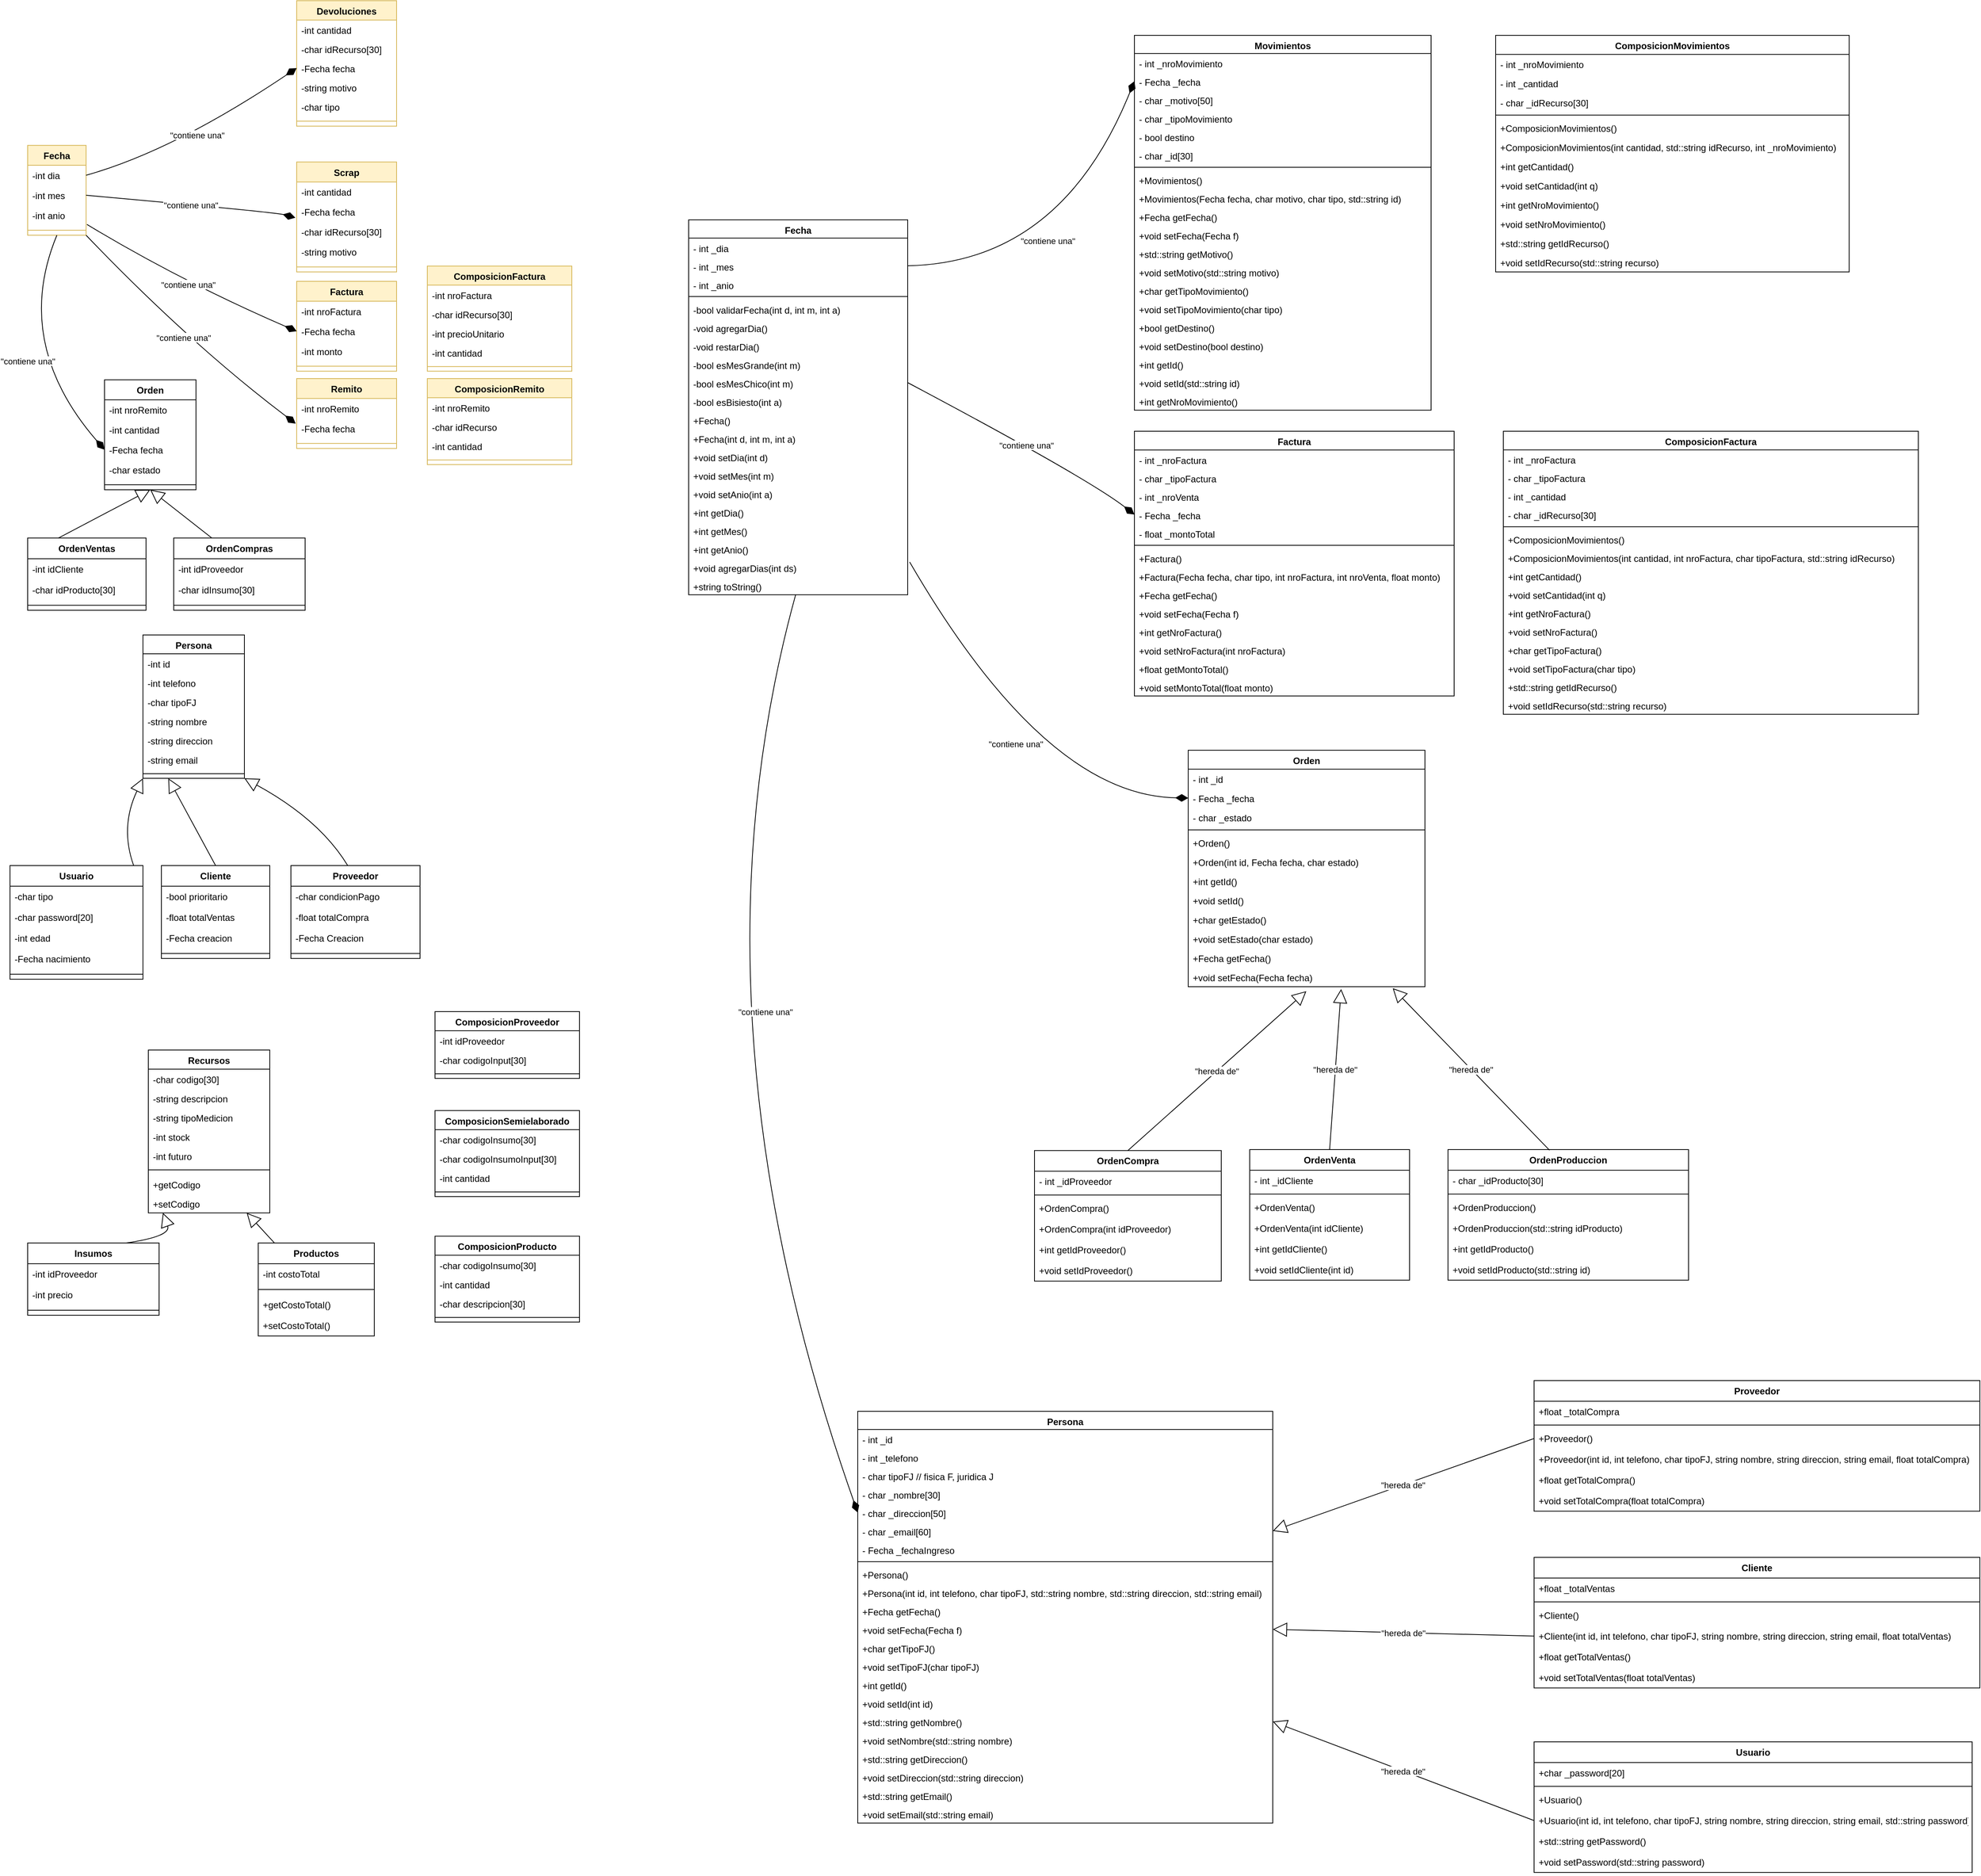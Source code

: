 <mxfile version="24.7.17">
  <diagram id="q5GnvB0pN5tUbaIcanIh" name="Diagrama de Clases">
    <mxGraphModel dx="1843" dy="936" grid="1" gridSize="10" guides="1" tooltips="1" connect="1" arrows="1" fold="1" page="1" pageScale="1" pageWidth="827" pageHeight="1169" math="0" shadow="0">
      <root>
        <mxCell id="0" />
        <mxCell id="1" parent="0" />
        <mxCell id="GeJDQEC-XlV1NRhU4zai-1" value="Fecha" style="swimlane;fontStyle=1;align=center;verticalAlign=top;childLayout=stackLayout;horizontal=1;startSize=25.911;horizontalStack=0;resizeParent=1;resizeParentMax=0;resizeLast=0;collapsible=0;marginBottom=0;fillColor=#fff2cc;strokeColor=#d6b656;" parent="1" vertex="1">
          <mxGeometry x="60" y="213.09" width="76" height="116.911" as="geometry" />
        </mxCell>
        <mxCell id="GeJDQEC-XlV1NRhU4zai-2" value="-int dia" style="text;strokeColor=none;fillColor=none;align=left;verticalAlign=top;spacingLeft=4;spacingRight=4;overflow=hidden;rotatable=0;points=[[0,0.5],[1,0.5]];portConstraint=eastwest;" parent="GeJDQEC-XlV1NRhU4zai-1" vertex="1">
          <mxGeometry y="25.911" width="76" height="26" as="geometry" />
        </mxCell>
        <mxCell id="GeJDQEC-XlV1NRhU4zai-3" value="-int mes" style="text;strokeColor=none;fillColor=none;align=left;verticalAlign=top;spacingLeft=4;spacingRight=4;overflow=hidden;rotatable=0;points=[[0,0.5],[1,0.5]];portConstraint=eastwest;" parent="GeJDQEC-XlV1NRhU4zai-1" vertex="1">
          <mxGeometry y="51.911" width="76" height="26" as="geometry" />
        </mxCell>
        <mxCell id="GeJDQEC-XlV1NRhU4zai-4" value="-int anio" style="text;strokeColor=none;fillColor=none;align=left;verticalAlign=top;spacingLeft=4;spacingRight=4;overflow=hidden;rotatable=0;points=[[0,0.5],[1,0.5]];portConstraint=eastwest;" parent="GeJDQEC-XlV1NRhU4zai-1" vertex="1">
          <mxGeometry y="77.911" width="76" height="26" as="geometry" />
        </mxCell>
        <mxCell id="GeJDQEC-XlV1NRhU4zai-5" style="line;strokeWidth=1;fillColor=none;align=left;verticalAlign=middle;spacingTop=-1;spacingLeft=3;spacingRight=3;rotatable=0;labelPosition=right;points=[];portConstraint=eastwest;strokeColor=inherit;" parent="GeJDQEC-XlV1NRhU4zai-1" vertex="1">
          <mxGeometry y="103.911" width="76" height="13" as="geometry" />
        </mxCell>
        <mxCell id="GeJDQEC-XlV1NRhU4zai-6" value="Persona" style="swimlane;fontStyle=1;align=center;verticalAlign=top;childLayout=stackLayout;horizontal=1;startSize=24.507;horizontalStack=0;resizeParent=1;resizeParentMax=0;resizeLast=0;collapsible=0;marginBottom=0;" parent="1" vertex="1">
          <mxGeometry x="210" y="850" width="132" height="186.507" as="geometry" />
        </mxCell>
        <mxCell id="GeJDQEC-XlV1NRhU4zai-7" value="-int id" style="text;strokeColor=none;fillColor=none;align=left;verticalAlign=top;spacingLeft=4;spacingRight=4;overflow=hidden;rotatable=0;points=[[0,0.5],[1,0.5]];portConstraint=eastwest;" parent="GeJDQEC-XlV1NRhU4zai-6" vertex="1">
          <mxGeometry y="24.507" width="132" height="25" as="geometry" />
        </mxCell>
        <mxCell id="GeJDQEC-XlV1NRhU4zai-8" value="-int telefono" style="text;strokeColor=none;fillColor=none;align=left;verticalAlign=top;spacingLeft=4;spacingRight=4;overflow=hidden;rotatable=0;points=[[0,0.5],[1,0.5]];portConstraint=eastwest;" parent="GeJDQEC-XlV1NRhU4zai-6" vertex="1">
          <mxGeometry y="49.507" width="132" height="25" as="geometry" />
        </mxCell>
        <mxCell id="GeJDQEC-XlV1NRhU4zai-9" value="-char tipoFJ" style="text;strokeColor=none;fillColor=none;align=left;verticalAlign=top;spacingLeft=4;spacingRight=4;overflow=hidden;rotatable=0;points=[[0,0.5],[1,0.5]];portConstraint=eastwest;" parent="GeJDQEC-XlV1NRhU4zai-6" vertex="1">
          <mxGeometry y="74.507" width="132" height="25" as="geometry" />
        </mxCell>
        <mxCell id="GeJDQEC-XlV1NRhU4zai-10" value="-string nombre" style="text;strokeColor=none;fillColor=none;align=left;verticalAlign=top;spacingLeft=4;spacingRight=4;overflow=hidden;rotatable=0;points=[[0,0.5],[1,0.5]];portConstraint=eastwest;" parent="GeJDQEC-XlV1NRhU4zai-6" vertex="1">
          <mxGeometry y="99.507" width="132" height="25" as="geometry" />
        </mxCell>
        <mxCell id="GeJDQEC-XlV1NRhU4zai-11" value="-string direccion" style="text;strokeColor=none;fillColor=none;align=left;verticalAlign=top;spacingLeft=4;spacingRight=4;overflow=hidden;rotatable=0;points=[[0,0.5],[1,0.5]];portConstraint=eastwest;" parent="GeJDQEC-XlV1NRhU4zai-6" vertex="1">
          <mxGeometry y="124.507" width="132" height="25" as="geometry" />
        </mxCell>
        <mxCell id="GeJDQEC-XlV1NRhU4zai-12" value="-string email" style="text;strokeColor=none;fillColor=none;align=left;verticalAlign=top;spacingLeft=4;spacingRight=4;overflow=hidden;rotatable=0;points=[[0,0.5],[1,0.5]];portConstraint=eastwest;" parent="GeJDQEC-XlV1NRhU4zai-6" vertex="1">
          <mxGeometry y="149.507" width="132" height="25" as="geometry" />
        </mxCell>
        <mxCell id="GeJDQEC-XlV1NRhU4zai-13" style="line;strokeWidth=1;fillColor=none;align=left;verticalAlign=middle;spacingTop=-1;spacingLeft=3;spacingRight=3;rotatable=0;labelPosition=right;points=[];portConstraint=eastwest;strokeColor=inherit;" parent="GeJDQEC-XlV1NRhU4zai-6" vertex="1">
          <mxGeometry y="174.507" width="132" height="12" as="geometry" />
        </mxCell>
        <mxCell id="GeJDQEC-XlV1NRhU4zai-14" value="Usuario" style="swimlane;fontStyle=1;align=center;verticalAlign=top;childLayout=stackLayout;horizontal=1;startSize=26.914;horizontalStack=0;resizeParent=1;resizeParentMax=0;resizeLast=0;collapsible=0;marginBottom=0;" parent="1" vertex="1">
          <mxGeometry x="37" y="1150" width="173" height="147.914" as="geometry" />
        </mxCell>
        <mxCell id="GeJDQEC-XlV1NRhU4zai-15" value="-char tipo" style="text;strokeColor=none;fillColor=none;align=left;verticalAlign=top;spacingLeft=4;spacingRight=4;overflow=hidden;rotatable=0;points=[[0,0.5],[1,0.5]];portConstraint=eastwest;" parent="GeJDQEC-XlV1NRhU4zai-14" vertex="1">
          <mxGeometry y="26.914" width="173" height="27" as="geometry" />
        </mxCell>
        <mxCell id="GeJDQEC-XlV1NRhU4zai-16" value="-char password[20]" style="text;strokeColor=none;fillColor=none;align=left;verticalAlign=top;spacingLeft=4;spacingRight=4;overflow=hidden;rotatable=0;points=[[0,0.5],[1,0.5]];portConstraint=eastwest;" parent="GeJDQEC-XlV1NRhU4zai-14" vertex="1">
          <mxGeometry y="53.914" width="173" height="27" as="geometry" />
        </mxCell>
        <mxCell id="SspoBiGvNEf38kH1SiPI-25" value="-int edad" style="text;strokeColor=none;fillColor=none;align=left;verticalAlign=top;spacingLeft=4;spacingRight=4;overflow=hidden;rotatable=0;points=[[0,0.5],[1,0.5]];portConstraint=eastwest;" parent="GeJDQEC-XlV1NRhU4zai-14" vertex="1">
          <mxGeometry y="80.914" width="173" height="27" as="geometry" />
        </mxCell>
        <mxCell id="SspoBiGvNEf38kH1SiPI-26" value="-Fecha nacimiento" style="text;strokeColor=none;fillColor=none;align=left;verticalAlign=top;spacingLeft=4;spacingRight=4;overflow=hidden;rotatable=0;points=[[0,0.5],[1,0.5]];portConstraint=eastwest;" parent="GeJDQEC-XlV1NRhU4zai-14" vertex="1">
          <mxGeometry y="107.914" width="173" height="27" as="geometry" />
        </mxCell>
        <mxCell id="GeJDQEC-XlV1NRhU4zai-17" style="line;strokeWidth=1;fillColor=none;align=left;verticalAlign=middle;spacingTop=-1;spacingLeft=3;spacingRight=3;rotatable=0;labelPosition=right;points=[];portConstraint=eastwest;strokeColor=inherit;" parent="GeJDQEC-XlV1NRhU4zai-14" vertex="1">
          <mxGeometry y="134.914" width="173" height="13" as="geometry" />
        </mxCell>
        <mxCell id="GeJDQEC-XlV1NRhU4zai-18" value="Proveedor" style="swimlane;fontStyle=1;align=center;verticalAlign=top;childLayout=stackLayout;horizontal=1;startSize=26.914;horizontalStack=0;resizeParent=1;resizeParentMax=0;resizeLast=0;collapsible=0;marginBottom=0;" parent="1" vertex="1">
          <mxGeometry x="402.5" y="1150" width="168" height="120.914" as="geometry" />
        </mxCell>
        <mxCell id="GeJDQEC-XlV1NRhU4zai-19" value="-char condicionPago" style="text;strokeColor=none;fillColor=none;align=left;verticalAlign=top;spacingLeft=4;spacingRight=4;overflow=hidden;rotatable=0;points=[[0,0.5],[1,0.5]];portConstraint=eastwest;" parent="GeJDQEC-XlV1NRhU4zai-18" vertex="1">
          <mxGeometry y="26.914" width="168" height="27" as="geometry" />
        </mxCell>
        <mxCell id="GeJDQEC-XlV1NRhU4zai-20" value="-float totalCompra" style="text;strokeColor=none;fillColor=none;align=left;verticalAlign=top;spacingLeft=4;spacingRight=4;overflow=hidden;rotatable=0;points=[[0,0.5],[1,0.5]];portConstraint=eastwest;" parent="GeJDQEC-XlV1NRhU4zai-18" vertex="1">
          <mxGeometry y="53.914" width="168" height="27" as="geometry" />
        </mxCell>
        <mxCell id="SspoBiGvNEf38kH1SiPI-51" value="-Fecha Creacion" style="text;strokeColor=none;fillColor=none;align=left;verticalAlign=top;spacingLeft=4;spacingRight=4;overflow=hidden;rotatable=0;points=[[0,0.5],[1,0.5]];portConstraint=eastwest;" parent="GeJDQEC-XlV1NRhU4zai-18" vertex="1">
          <mxGeometry y="80.914" width="168" height="27" as="geometry" />
        </mxCell>
        <mxCell id="GeJDQEC-XlV1NRhU4zai-21" style="line;strokeWidth=1;fillColor=none;align=left;verticalAlign=middle;spacingTop=-1;spacingLeft=3;spacingRight=3;rotatable=0;labelPosition=right;points=[];portConstraint=eastwest;strokeColor=inherit;" parent="GeJDQEC-XlV1NRhU4zai-18" vertex="1">
          <mxGeometry y="107.914" width="168" height="13" as="geometry" />
        </mxCell>
        <mxCell id="GeJDQEC-XlV1NRhU4zai-22" value="Cliente" style="swimlane;fontStyle=1;align=center;verticalAlign=top;childLayout=stackLayout;horizontal=1;startSize=26.914;horizontalStack=0;resizeParent=1;resizeParentMax=0;resizeLast=0;collapsible=0;marginBottom=0;" parent="1" vertex="1">
          <mxGeometry x="234" y="1150" width="141" height="120.914" as="geometry" />
        </mxCell>
        <mxCell id="GeJDQEC-XlV1NRhU4zai-23" value="-bool prioritario" style="text;strokeColor=none;fillColor=none;align=left;verticalAlign=top;spacingLeft=4;spacingRight=4;overflow=hidden;rotatable=0;points=[[0,0.5],[1,0.5]];portConstraint=eastwest;" parent="GeJDQEC-XlV1NRhU4zai-22" vertex="1">
          <mxGeometry y="26.914" width="141" height="27" as="geometry" />
        </mxCell>
        <mxCell id="GeJDQEC-XlV1NRhU4zai-24" value="-float totalVentas" style="text;strokeColor=none;fillColor=none;align=left;verticalAlign=top;spacingLeft=4;spacingRight=4;overflow=hidden;rotatable=0;points=[[0,0.5],[1,0.5]];portConstraint=eastwest;" parent="GeJDQEC-XlV1NRhU4zai-22" vertex="1">
          <mxGeometry y="53.914" width="141" height="27" as="geometry" />
        </mxCell>
        <mxCell id="SspoBiGvNEf38kH1SiPI-50" value="-Fecha creacion" style="text;strokeColor=none;fillColor=none;align=left;verticalAlign=top;spacingLeft=4;spacingRight=4;overflow=hidden;rotatable=0;points=[[0,0.5],[1,0.5]];portConstraint=eastwest;" parent="GeJDQEC-XlV1NRhU4zai-22" vertex="1">
          <mxGeometry y="80.914" width="141" height="27" as="geometry" />
        </mxCell>
        <mxCell id="GeJDQEC-XlV1NRhU4zai-25" style="line;strokeWidth=1;fillColor=none;align=left;verticalAlign=middle;spacingTop=-1;spacingLeft=3;spacingRight=3;rotatable=0;labelPosition=right;points=[];portConstraint=eastwest;strokeColor=inherit;" parent="GeJDQEC-XlV1NRhU4zai-22" vertex="1">
          <mxGeometry y="107.914" width="141" height="13" as="geometry" />
        </mxCell>
        <mxCell id="GeJDQEC-XlV1NRhU4zai-26" value="Recursos" style="swimlane;fontStyle=1;align=center;verticalAlign=top;childLayout=stackLayout;horizontal=1;startSize=24.831;horizontalStack=0;resizeParent=1;resizeParentMax=0;resizeLast=0;collapsible=0;marginBottom=0;" parent="1" vertex="1">
          <mxGeometry x="217" y="1390" width="158" height="211.831" as="geometry" />
        </mxCell>
        <mxCell id="GeJDQEC-XlV1NRhU4zai-27" value="-char codigo[30]" style="text;strokeColor=none;fillColor=none;align=left;verticalAlign=top;spacingLeft=4;spacingRight=4;overflow=hidden;rotatable=0;points=[[0,0.5],[1,0.5]];portConstraint=eastwest;" parent="GeJDQEC-XlV1NRhU4zai-26" vertex="1">
          <mxGeometry y="24.831" width="158" height="25" as="geometry" />
        </mxCell>
        <mxCell id="GeJDQEC-XlV1NRhU4zai-28" value="-string descripcion" style="text;strokeColor=none;fillColor=none;align=left;verticalAlign=top;spacingLeft=4;spacingRight=4;overflow=hidden;rotatable=0;points=[[0,0.5],[1,0.5]];portConstraint=eastwest;" parent="GeJDQEC-XlV1NRhU4zai-26" vertex="1">
          <mxGeometry y="49.831" width="158" height="25" as="geometry" />
        </mxCell>
        <mxCell id="GeJDQEC-XlV1NRhU4zai-29" value="-string tipoMedicion" style="text;strokeColor=none;fillColor=none;align=left;verticalAlign=top;spacingLeft=4;spacingRight=4;overflow=hidden;rotatable=0;points=[[0,0.5],[1,0.5]];portConstraint=eastwest;" parent="GeJDQEC-XlV1NRhU4zai-26" vertex="1">
          <mxGeometry y="74.831" width="158" height="25" as="geometry" />
        </mxCell>
        <mxCell id="GeJDQEC-XlV1NRhU4zai-30" value="-int stock" style="text;strokeColor=none;fillColor=none;align=left;verticalAlign=top;spacingLeft=4;spacingRight=4;overflow=hidden;rotatable=0;points=[[0,0.5],[1,0.5]];portConstraint=eastwest;" parent="GeJDQEC-XlV1NRhU4zai-26" vertex="1">
          <mxGeometry y="99.831" width="158" height="25" as="geometry" />
        </mxCell>
        <mxCell id="GeJDQEC-XlV1NRhU4zai-31" value="-int futuro" style="text;strokeColor=none;fillColor=none;align=left;verticalAlign=top;spacingLeft=4;spacingRight=4;overflow=hidden;rotatable=0;points=[[0,0.5],[1,0.5]];portConstraint=eastwest;" parent="GeJDQEC-XlV1NRhU4zai-26" vertex="1">
          <mxGeometry y="124.831" width="158" height="25" as="geometry" />
        </mxCell>
        <mxCell id="GeJDQEC-XlV1NRhU4zai-32" style="line;strokeWidth=1;fillColor=none;align=left;verticalAlign=middle;spacingTop=-1;spacingLeft=3;spacingRight=3;rotatable=0;labelPosition=right;points=[];portConstraint=eastwest;strokeColor=inherit;" parent="GeJDQEC-XlV1NRhU4zai-26" vertex="1">
          <mxGeometry y="149.831" width="158" height="12" as="geometry" />
        </mxCell>
        <mxCell id="2-TCS72IxJzPxC8Fg32W-117" value="+getCodigo" style="text;strokeColor=none;fillColor=none;align=left;verticalAlign=top;spacingLeft=4;spacingRight=4;overflow=hidden;rotatable=0;points=[[0,0.5],[1,0.5]];portConstraint=eastwest;" vertex="1" parent="GeJDQEC-XlV1NRhU4zai-26">
          <mxGeometry y="161.831" width="158" height="25" as="geometry" />
        </mxCell>
        <mxCell id="2-TCS72IxJzPxC8Fg32W-118" value="+setCodigo" style="text;strokeColor=none;fillColor=none;align=left;verticalAlign=top;spacingLeft=4;spacingRight=4;overflow=hidden;rotatable=0;points=[[0,0.5],[1,0.5]];portConstraint=eastwest;" vertex="1" parent="GeJDQEC-XlV1NRhU4zai-26">
          <mxGeometry y="186.831" width="158" height="25" as="geometry" />
        </mxCell>
        <mxCell id="GeJDQEC-XlV1NRhU4zai-33" value="Insumos" style="swimlane;fontStyle=1;align=center;verticalAlign=top;childLayout=stackLayout;horizontal=1;startSize=26.914;horizontalStack=0;resizeParent=1;resizeParentMax=0;resizeLast=0;collapsible=0;marginBottom=0;" parent="1" vertex="1">
          <mxGeometry x="60" y="1641.04" width="171" height="93.914" as="geometry" />
        </mxCell>
        <mxCell id="GeJDQEC-XlV1NRhU4zai-34" value="-int idProveedor" style="text;strokeColor=none;fillColor=none;align=left;verticalAlign=top;spacingLeft=4;spacingRight=4;overflow=hidden;rotatable=0;points=[[0,0.5],[1,0.5]];portConstraint=eastwest;" parent="GeJDQEC-XlV1NRhU4zai-33" vertex="1">
          <mxGeometry y="26.914" width="171" height="27" as="geometry" />
        </mxCell>
        <mxCell id="GeJDQEC-XlV1NRhU4zai-35" value="-int precio" style="text;strokeColor=none;fillColor=none;align=left;verticalAlign=top;spacingLeft=4;spacingRight=4;overflow=hidden;rotatable=0;points=[[0,0.5],[1,0.5]];portConstraint=eastwest;" parent="GeJDQEC-XlV1NRhU4zai-33" vertex="1">
          <mxGeometry y="53.914" width="171" height="27" as="geometry" />
        </mxCell>
        <mxCell id="GeJDQEC-XlV1NRhU4zai-36" style="line;strokeWidth=1;fillColor=none;align=left;verticalAlign=middle;spacingTop=-1;spacingLeft=3;spacingRight=3;rotatable=0;labelPosition=right;points=[];portConstraint=eastwest;strokeColor=inherit;" parent="GeJDQEC-XlV1NRhU4zai-33" vertex="1">
          <mxGeometry y="80.914" width="171" height="13" as="geometry" />
        </mxCell>
        <mxCell id="GeJDQEC-XlV1NRhU4zai-37" value="Productos" style="swimlane;fontStyle=1;align=center;verticalAlign=top;childLayout=stackLayout;horizontal=1;startSize=26.914;horizontalStack=0;resizeParent=1;resizeParentMax=0;resizeLast=0;collapsible=0;marginBottom=0;" parent="1" vertex="1">
          <mxGeometry x="360" y="1641.04" width="151" height="120.914" as="geometry" />
        </mxCell>
        <mxCell id="GeJDQEC-XlV1NRhU4zai-39" value="-int costoTotal" style="text;strokeColor=none;fillColor=none;align=left;verticalAlign=top;spacingLeft=4;spacingRight=4;overflow=hidden;rotatable=0;points=[[0,0.5],[1,0.5]];portConstraint=eastwest;" parent="GeJDQEC-XlV1NRhU4zai-37" vertex="1">
          <mxGeometry y="26.914" width="151" height="27" as="geometry" />
        </mxCell>
        <mxCell id="GeJDQEC-XlV1NRhU4zai-40" style="line;strokeWidth=1;fillColor=none;align=left;verticalAlign=middle;spacingTop=-1;spacingLeft=3;spacingRight=3;rotatable=0;labelPosition=right;points=[];portConstraint=eastwest;strokeColor=inherit;" parent="GeJDQEC-XlV1NRhU4zai-37" vertex="1">
          <mxGeometry y="53.914" width="151" height="13" as="geometry" />
        </mxCell>
        <mxCell id="2-TCS72IxJzPxC8Fg32W-120" value="+getCostoTotal()" style="text;strokeColor=none;fillColor=none;align=left;verticalAlign=top;spacingLeft=4;spacingRight=4;overflow=hidden;rotatable=0;points=[[0,0.5],[1,0.5]];portConstraint=eastwest;" vertex="1" parent="GeJDQEC-XlV1NRhU4zai-37">
          <mxGeometry y="66.914" width="151" height="27" as="geometry" />
        </mxCell>
        <mxCell id="2-TCS72IxJzPxC8Fg32W-119" value="+setCostoTotal()" style="text;strokeColor=none;fillColor=none;align=left;verticalAlign=top;spacingLeft=4;spacingRight=4;overflow=hidden;rotatable=0;points=[[0,0.5],[1,0.5]];portConstraint=eastwest;" vertex="1" parent="GeJDQEC-XlV1NRhU4zai-37">
          <mxGeometry y="93.914" width="151" height="27" as="geometry" />
        </mxCell>
        <mxCell id="GeJDQEC-XlV1NRhU4zai-41" value="Orden" style="swimlane;fontStyle=1;align=center;verticalAlign=top;childLayout=stackLayout;horizontal=1;startSize=25.911;horizontalStack=0;resizeParent=1;resizeParentMax=0;resizeLast=0;collapsible=0;marginBottom=0;" parent="1" vertex="1">
          <mxGeometry x="160" y="518.17" width="119" height="142.911" as="geometry" />
        </mxCell>
        <mxCell id="GeJDQEC-XlV1NRhU4zai-42" value="-int nroRemito" style="text;strokeColor=none;fillColor=none;align=left;verticalAlign=top;spacingLeft=4;spacingRight=4;overflow=hidden;rotatable=0;points=[[0,0.5],[1,0.5]];portConstraint=eastwest;" parent="GeJDQEC-XlV1NRhU4zai-41" vertex="1">
          <mxGeometry y="25.911" width="119" height="26" as="geometry" />
        </mxCell>
        <mxCell id="GeJDQEC-XlV1NRhU4zai-43" value="-int cantidad" style="text;strokeColor=none;fillColor=none;align=left;verticalAlign=top;spacingLeft=4;spacingRight=4;overflow=hidden;rotatable=0;points=[[0,0.5],[1,0.5]];portConstraint=eastwest;" parent="GeJDQEC-XlV1NRhU4zai-41" vertex="1">
          <mxGeometry y="51.911" width="119" height="26" as="geometry" />
        </mxCell>
        <mxCell id="GeJDQEC-XlV1NRhU4zai-44" value="-Fecha fecha" style="text;strokeColor=none;fillColor=none;align=left;verticalAlign=top;spacingLeft=4;spacingRight=4;overflow=hidden;rotatable=0;points=[[0,0.5],[1,0.5]];portConstraint=eastwest;" parent="GeJDQEC-XlV1NRhU4zai-41" vertex="1">
          <mxGeometry y="77.911" width="119" height="26" as="geometry" />
        </mxCell>
        <mxCell id="SspoBiGvNEf38kH1SiPI-54" value="-char estado" style="text;strokeColor=none;fillColor=none;align=left;verticalAlign=top;spacingLeft=4;spacingRight=4;overflow=hidden;rotatable=0;points=[[0,0.5],[1,0.5]];portConstraint=eastwest;" parent="GeJDQEC-XlV1NRhU4zai-41" vertex="1">
          <mxGeometry y="103.911" width="119" height="26" as="geometry" />
        </mxCell>
        <mxCell id="GeJDQEC-XlV1NRhU4zai-45" style="line;strokeWidth=1;fillColor=none;align=left;verticalAlign=middle;spacingTop=-1;spacingLeft=3;spacingRight=3;rotatable=0;labelPosition=right;points=[];portConstraint=eastwest;strokeColor=inherit;" parent="GeJDQEC-XlV1NRhU4zai-41" vertex="1">
          <mxGeometry y="129.911" width="119" height="13" as="geometry" />
        </mxCell>
        <mxCell id="GeJDQEC-XlV1NRhU4zai-46" value="OrdenVentas" style="swimlane;fontStyle=1;align=center;verticalAlign=top;childLayout=stackLayout;horizontal=1;startSize=26.914;horizontalStack=0;resizeParent=1;resizeParentMax=0;resizeLast=0;collapsible=0;marginBottom=0;" parent="1" vertex="1">
          <mxGeometry x="60" y="723.91" width="154" height="93.914" as="geometry" />
        </mxCell>
        <mxCell id="GeJDQEC-XlV1NRhU4zai-48" value="-int idCliente" style="text;strokeColor=none;fillColor=none;align=left;verticalAlign=top;spacingLeft=4;spacingRight=4;overflow=hidden;rotatable=0;points=[[0,0.5],[1,0.5]];portConstraint=eastwest;" parent="GeJDQEC-XlV1NRhU4zai-46" vertex="1">
          <mxGeometry y="26.914" width="154" height="27" as="geometry" />
        </mxCell>
        <mxCell id="GeJDQEC-XlV1NRhU4zai-47" value="-char idProducto[30]" style="text;strokeColor=none;fillColor=none;align=left;verticalAlign=top;spacingLeft=4;spacingRight=4;overflow=hidden;rotatable=0;points=[[0,0.5],[1,0.5]];portConstraint=eastwest;" parent="GeJDQEC-XlV1NRhU4zai-46" vertex="1">
          <mxGeometry y="53.914" width="154" height="27" as="geometry" />
        </mxCell>
        <mxCell id="GeJDQEC-XlV1NRhU4zai-49" style="line;strokeWidth=1;fillColor=none;align=left;verticalAlign=middle;spacingTop=-1;spacingLeft=3;spacingRight=3;rotatable=0;labelPosition=right;points=[];portConstraint=eastwest;strokeColor=inherit;" parent="GeJDQEC-XlV1NRhU4zai-46" vertex="1">
          <mxGeometry y="80.914" width="154" height="13" as="geometry" />
        </mxCell>
        <mxCell id="GeJDQEC-XlV1NRhU4zai-50" value="OrdenCompras" style="swimlane;fontStyle=1;align=center;verticalAlign=top;childLayout=stackLayout;horizontal=1;startSize=26.914;horizontalStack=0;resizeParent=1;resizeParentMax=0;resizeLast=0;collapsible=0;marginBottom=0;" parent="1" vertex="1">
          <mxGeometry x="250" y="723.91" width="171" height="93.914" as="geometry" />
        </mxCell>
        <mxCell id="GeJDQEC-XlV1NRhU4zai-51" value="-int idProveedor" style="text;strokeColor=none;fillColor=none;align=left;verticalAlign=top;spacingLeft=4;spacingRight=4;overflow=hidden;rotatable=0;points=[[0,0.5],[1,0.5]];portConstraint=eastwest;" parent="GeJDQEC-XlV1NRhU4zai-50" vertex="1">
          <mxGeometry y="26.914" width="171" height="27" as="geometry" />
        </mxCell>
        <mxCell id="GeJDQEC-XlV1NRhU4zai-52" value="-char idInsumo[30]" style="text;strokeColor=none;fillColor=none;align=left;verticalAlign=top;spacingLeft=4;spacingRight=4;overflow=hidden;rotatable=0;points=[[0,0.5],[1,0.5]];portConstraint=eastwest;" parent="GeJDQEC-XlV1NRhU4zai-50" vertex="1">
          <mxGeometry y="53.914" width="171" height="27" as="geometry" />
        </mxCell>
        <mxCell id="GeJDQEC-XlV1NRhU4zai-53" style="line;strokeWidth=1;fillColor=none;align=left;verticalAlign=middle;spacingTop=-1;spacingLeft=3;spacingRight=3;rotatable=0;labelPosition=right;points=[];portConstraint=eastwest;strokeColor=inherit;" parent="GeJDQEC-XlV1NRhU4zai-50" vertex="1">
          <mxGeometry y="80.914" width="171" height="13" as="geometry" />
        </mxCell>
        <mxCell id="GeJDQEC-XlV1NRhU4zai-60" value="Devoluciones" style="swimlane;fontStyle=1;align=center;verticalAlign=top;childLayout=stackLayout;horizontal=1;startSize=25.273;horizontalStack=0;resizeParent=1;resizeParentMax=0;resizeLast=0;collapsible=0;marginBottom=0;fillColor=#fff2cc;strokeColor=#d6b656;" parent="1" vertex="1">
          <mxGeometry x="410" y="24.82" width="130" height="163.273" as="geometry" />
        </mxCell>
        <mxCell id="GeJDQEC-XlV1NRhU4zai-61" value="-int cantidad" style="text;strokeColor=none;fillColor=none;align=left;verticalAlign=top;spacingLeft=4;spacingRight=4;overflow=hidden;rotatable=0;points=[[0,0.5],[1,0.5]];portConstraint=eastwest;" parent="GeJDQEC-XlV1NRhU4zai-60" vertex="1">
          <mxGeometry y="25.273" width="130" height="25" as="geometry" />
        </mxCell>
        <mxCell id="SspoBiGvNEf38kH1SiPI-53" value="-char idRecurso[30]" style="text;strokeColor=none;fillColor=none;align=left;verticalAlign=top;spacingLeft=4;spacingRight=4;overflow=hidden;rotatable=0;points=[[0,0.5],[1,0.5]];portConstraint=eastwest;" parent="GeJDQEC-XlV1NRhU4zai-60" vertex="1">
          <mxGeometry y="50.273" width="130" height="25" as="geometry" />
        </mxCell>
        <mxCell id="GeJDQEC-XlV1NRhU4zai-63" value="-Fecha fecha" style="text;strokeColor=none;fillColor=none;align=left;verticalAlign=top;spacingLeft=4;spacingRight=4;overflow=hidden;rotatable=0;points=[[0,0.5],[1,0.5]];portConstraint=eastwest;" parent="GeJDQEC-XlV1NRhU4zai-60" vertex="1">
          <mxGeometry y="75.273" width="130" height="25" as="geometry" />
        </mxCell>
        <mxCell id="GeJDQEC-XlV1NRhU4zai-64" value="-string motivo" style="text;strokeColor=none;fillColor=none;align=left;verticalAlign=top;spacingLeft=4;spacingRight=4;overflow=hidden;rotatable=0;points=[[0,0.5],[1,0.5]];portConstraint=eastwest;" parent="GeJDQEC-XlV1NRhU4zai-60" vertex="1">
          <mxGeometry y="100.273" width="130" height="25" as="geometry" />
        </mxCell>
        <mxCell id="SspoBiGvNEf38kH1SiPI-4" value="-char tipo" style="text;strokeColor=none;fillColor=none;align=left;verticalAlign=top;spacingLeft=4;spacingRight=4;overflow=hidden;rotatable=0;points=[[0,0.5],[1,0.5]];portConstraint=eastwest;" parent="GeJDQEC-XlV1NRhU4zai-60" vertex="1">
          <mxGeometry y="125.273" width="130" height="25" as="geometry" />
        </mxCell>
        <mxCell id="GeJDQEC-XlV1NRhU4zai-65" style="line;strokeWidth=1;fillColor=none;align=left;verticalAlign=middle;spacingTop=-1;spacingLeft=3;spacingRight=3;rotatable=0;labelPosition=right;points=[];portConstraint=eastwest;strokeColor=inherit;" parent="GeJDQEC-XlV1NRhU4zai-60" vertex="1">
          <mxGeometry y="150.273" width="130" height="13" as="geometry" />
        </mxCell>
        <mxCell id="GeJDQEC-XlV1NRhU4zai-66" value="Scrap" style="swimlane;fontStyle=1;align=center;verticalAlign=top;childLayout=stackLayout;horizontal=1;startSize=25.911;horizontalStack=0;resizeParent=1;resizeParentMax=0;resizeLast=0;collapsible=0;marginBottom=0;fillColor=#fff2cc;strokeColor=#d6b656;" parent="1" vertex="1">
          <mxGeometry x="410" y="234.8" width="130" height="142.911" as="geometry" />
        </mxCell>
        <mxCell id="GeJDQEC-XlV1NRhU4zai-67" value="-int cantidad" style="text;strokeColor=none;fillColor=none;align=left;verticalAlign=top;spacingLeft=4;spacingRight=4;overflow=hidden;rotatable=0;points=[[0,0.5],[1,0.5]];portConstraint=eastwest;" parent="GeJDQEC-XlV1NRhU4zai-66" vertex="1">
          <mxGeometry y="25.911" width="130" height="26" as="geometry" />
        </mxCell>
        <mxCell id="SspoBiGvNEf38kH1SiPI-43" value="-Fecha fecha" style="text;strokeColor=none;fillColor=none;align=left;verticalAlign=top;spacingLeft=4;spacingRight=4;overflow=hidden;rotatable=0;points=[[0,0.5],[1,0.5]];portConstraint=eastwest;" parent="GeJDQEC-XlV1NRhU4zai-66" vertex="1">
          <mxGeometry y="51.911" width="130" height="26" as="geometry" />
        </mxCell>
        <mxCell id="GeJDQEC-XlV1NRhU4zai-68" value="-char idRecurso[30]" style="text;strokeColor=none;fillColor=none;align=left;verticalAlign=top;spacingLeft=4;spacingRight=4;overflow=hidden;rotatable=0;points=[[0,0.5],[1,0.5]];portConstraint=eastwest;" parent="GeJDQEC-XlV1NRhU4zai-66" vertex="1">
          <mxGeometry y="77.911" width="130" height="26" as="geometry" />
        </mxCell>
        <mxCell id="GeJDQEC-XlV1NRhU4zai-69" value="-string motivo" style="text;strokeColor=none;fillColor=none;align=left;verticalAlign=top;spacingLeft=4;spacingRight=4;overflow=hidden;rotatable=0;points=[[0,0.5],[1,0.5]];portConstraint=eastwest;" parent="GeJDQEC-XlV1NRhU4zai-66" vertex="1">
          <mxGeometry y="103.911" width="130" height="26" as="geometry" />
        </mxCell>
        <mxCell id="GeJDQEC-XlV1NRhU4zai-70" style="line;strokeWidth=1;fillColor=none;align=left;verticalAlign=middle;spacingTop=-1;spacingLeft=3;spacingRight=3;rotatable=0;labelPosition=right;points=[];portConstraint=eastwest;strokeColor=inherit;" parent="GeJDQEC-XlV1NRhU4zai-66" vertex="1">
          <mxGeometry y="129.911" width="130" height="13" as="geometry" />
        </mxCell>
        <mxCell id="GeJDQEC-XlV1NRhU4zai-76" value="Factura" style="swimlane;fontStyle=1;align=center;verticalAlign=top;childLayout=stackLayout;horizontal=1;startSize=25.911;horizontalStack=0;resizeParent=1;resizeParentMax=0;resizeLast=0;collapsible=0;marginBottom=0;fillColor=#fff2cc;strokeColor=#d6b656;" parent="1" vertex="1">
          <mxGeometry x="410" y="390" width="130" height="116.911" as="geometry" />
        </mxCell>
        <mxCell id="GeJDQEC-XlV1NRhU4zai-77" value="-int nroFactura" style="text;strokeColor=none;fillColor=none;align=left;verticalAlign=top;spacingLeft=4;spacingRight=4;overflow=hidden;rotatable=0;points=[[0,0.5],[1,0.5]];portConstraint=eastwest;" parent="GeJDQEC-XlV1NRhU4zai-76" vertex="1">
          <mxGeometry y="25.911" width="130" height="26" as="geometry" />
        </mxCell>
        <mxCell id="GeJDQEC-XlV1NRhU4zai-78" value="-Fecha fecha" style="text;strokeColor=none;fillColor=none;align=left;verticalAlign=top;spacingLeft=4;spacingRight=4;overflow=hidden;rotatable=0;points=[[0,0.5],[1,0.5]];portConstraint=eastwest;" parent="GeJDQEC-XlV1NRhU4zai-76" vertex="1">
          <mxGeometry y="51.911" width="130" height="26" as="geometry" />
        </mxCell>
        <mxCell id="GeJDQEC-XlV1NRhU4zai-79" value="-int monto" style="text;strokeColor=none;fillColor=none;align=left;verticalAlign=top;spacingLeft=4;spacingRight=4;overflow=hidden;rotatable=0;points=[[0,0.5],[1,0.5]];portConstraint=eastwest;" parent="GeJDQEC-XlV1NRhU4zai-76" vertex="1">
          <mxGeometry y="77.911" width="130" height="26" as="geometry" />
        </mxCell>
        <mxCell id="GeJDQEC-XlV1NRhU4zai-80" style="line;strokeWidth=1;fillColor=none;align=left;verticalAlign=middle;spacingTop=-1;spacingLeft=3;spacingRight=3;rotatable=0;labelPosition=right;points=[];portConstraint=eastwest;strokeColor=inherit;" parent="GeJDQEC-XlV1NRhU4zai-76" vertex="1">
          <mxGeometry y="103.911" width="130" height="13" as="geometry" />
        </mxCell>
        <mxCell id="GeJDQEC-XlV1NRhU4zai-81" value="" style="curved=1;startArrow=block;startSize=16;startFill=0;endArrow=none;exitX=0.25;exitY=1;entryX=0.5;entryY=0;rounded=0;exitDx=0;exitDy=0;" parent="1" source="GeJDQEC-XlV1NRhU4zai-6" target="GeJDQEC-XlV1NRhU4zai-22" edge="1">
          <mxGeometry relative="1" as="geometry">
            <Array as="points" />
          </mxGeometry>
        </mxCell>
        <mxCell id="GeJDQEC-XlV1NRhU4zai-82" value="" style="curved=1;startArrow=block;startSize=16;startFill=0;endArrow=none;exitX=1;exitY=1;entryX=0.44;entryY=0;rounded=0;exitDx=0;exitDy=0;entryDx=0;entryDy=0;entryPerimeter=0;" parent="1" source="GeJDQEC-XlV1NRhU4zai-6" target="GeJDQEC-XlV1NRhU4zai-18" edge="1">
          <mxGeometry relative="1" as="geometry">
            <Array as="points">
              <mxPoint x="440" y="1090" />
            </Array>
          </mxGeometry>
        </mxCell>
        <mxCell id="GeJDQEC-XlV1NRhU4zai-83" value="" style="curved=1;startArrow=block;startSize=16;startFill=0;endArrow=none;exitX=0;exitY=1;entryX=0.93;entryY=0;rounded=0;exitDx=0;exitDy=0;" parent="1" source="GeJDQEC-XlV1NRhU4zai-6" target="GeJDQEC-XlV1NRhU4zai-14" edge="1">
          <mxGeometry relative="1" as="geometry">
            <Array as="points">
              <mxPoint x="180" y="1100" />
            </Array>
          </mxGeometry>
        </mxCell>
        <mxCell id="GeJDQEC-XlV1NRhU4zai-85" value="&quot;contiene una&quot;" style="curved=1;startArrow=diamondThin;startSize=14;startFill=1;endArrow=none;entryX=0.5;entryY=1;rounded=0;exitX=0;exitY=0.5;exitDx=0;exitDy=0;entryDx=0;entryDy=0;" parent="1" source="GeJDQEC-XlV1NRhU4zai-44" target="GeJDQEC-XlV1NRhU4zai-1" edge="1">
          <mxGeometry x="-0.092" y="-1" relative="1" as="geometry">
            <Array as="points">
              <mxPoint x="40" y="470" />
            </Array>
            <mxPoint x="-160" y="670" as="sourcePoint" />
            <mxPoint x="-1" as="offset" />
          </mxGeometry>
        </mxCell>
        <mxCell id="GeJDQEC-XlV1NRhU4zai-87" value="&quot;contiene una&quot;" style="curved=1;startArrow=diamondThin;startSize=14;startFill=1;endArrow=none;exitX=0;exitY=0.5;entryX=1;entryY=0.5;rounded=0;entryDx=0;entryDy=0;exitDx=0;exitDy=0;" parent="1" source="GeJDQEC-XlV1NRhU4zai-63" target="GeJDQEC-XlV1NRhU4zai-2" edge="1">
          <mxGeometry relative="1" as="geometry">
            <Array as="points">
              <mxPoint x="250" y="220" />
            </Array>
          </mxGeometry>
        </mxCell>
        <mxCell id="GeJDQEC-XlV1NRhU4zai-90" value="&quot;contiene una&quot;" style="curved=1;startArrow=diamondThin;startSize=14;startFill=1;endArrow=none;exitX=0;exitY=0.5;entryX=1.014;entryY=0.961;rounded=0;entryDx=0;entryDy=0;exitDx=0;exitDy=0;entryPerimeter=0;" parent="1" source="GeJDQEC-XlV1NRhU4zai-78" target="GeJDQEC-XlV1NRhU4zai-4" edge="1">
          <mxGeometry relative="1" as="geometry">
            <Array as="points">
              <mxPoint x="260" y="390" />
            </Array>
          </mxGeometry>
        </mxCell>
        <mxCell id="GeJDQEC-XlV1NRhU4zai-91" value="" style="curved=1;startArrow=block;startSize=16;startFill=0;endArrow=none;entryX=0.26;entryY=0;rounded=0;exitX=0.5;exitY=1;exitDx=0;exitDy=0;" parent="1" source="GeJDQEC-XlV1NRhU4zai-41" target="GeJDQEC-XlV1NRhU4zai-46" edge="1">
          <mxGeometry relative="1" as="geometry">
            <Array as="points" />
            <mxPoint x="347" y="713.91" as="sourcePoint" />
          </mxGeometry>
        </mxCell>
        <mxCell id="GeJDQEC-XlV1NRhU4zai-92" value="" style="curved=1;startArrow=block;startSize=16;startFill=0;endArrow=none;entryX=0.29;entryY=0;rounded=0;exitX=0.5;exitY=1;exitDx=0;exitDy=0;" parent="1" source="GeJDQEC-XlV1NRhU4zai-41" target="GeJDQEC-XlV1NRhU4zai-50" edge="1">
          <mxGeometry relative="1" as="geometry">
            <Array as="points" />
            <mxPoint x="437" y="650.91" as="sourcePoint" />
          </mxGeometry>
        </mxCell>
        <mxCell id="GeJDQEC-XlV1NRhU4zai-93" value="" style="curved=1;startArrow=block;startSize=16;startFill=0;endArrow=none;exitX=0.12;exitY=1;entryX=0.75;entryY=0;rounded=0;entryDx=0;entryDy=0;" parent="1" source="GeJDQEC-XlV1NRhU4zai-26" target="GeJDQEC-XlV1NRhU4zai-33" edge="1">
          <mxGeometry relative="1" as="geometry">
            <Array as="points">
              <mxPoint x="247" y="1632.46" />
            </Array>
          </mxGeometry>
        </mxCell>
        <mxCell id="GeJDQEC-XlV1NRhU4zai-94" value="" style="curved=1;startArrow=block;startSize=16;startFill=0;endArrow=none;exitX=0.81;exitY=1;entryX=0.14;entryY=0;rounded=0;" parent="1" source="GeJDQEC-XlV1NRhU4zai-26" target="GeJDQEC-XlV1NRhU4zai-37" edge="1">
          <mxGeometry relative="1" as="geometry">
            <Array as="points" />
          </mxGeometry>
        </mxCell>
        <mxCell id="SspoBiGvNEf38kH1SiPI-6" value="ComposicionSemielaborado" style="swimlane;fontStyle=1;align=center;verticalAlign=top;childLayout=stackLayout;horizontal=1;startSize=24.831;horizontalStack=0;resizeParent=1;resizeParentMax=0;resizeLast=0;collapsible=0;marginBottom=0;" parent="1" vertex="1">
          <mxGeometry x="590" y="1468.81" width="188" height="111.831" as="geometry" />
        </mxCell>
        <mxCell id="SspoBiGvNEf38kH1SiPI-7" value="-char codigoInsumo[30]" style="text;strokeColor=none;fillColor=none;align=left;verticalAlign=top;spacingLeft=4;spacingRight=4;overflow=hidden;rotatable=0;points=[[0,0.5],[1,0.5]];portConstraint=eastwest;" parent="SspoBiGvNEf38kH1SiPI-6" vertex="1">
          <mxGeometry y="24.831" width="188" height="25" as="geometry" />
        </mxCell>
        <mxCell id="SspoBiGvNEf38kH1SiPI-27" value="-char codigoInsumoInput[30]" style="text;strokeColor=none;fillColor=none;align=left;verticalAlign=top;spacingLeft=4;spacingRight=4;overflow=hidden;rotatable=0;points=[[0,0.5],[1,0.5]];portConstraint=eastwest;" parent="SspoBiGvNEf38kH1SiPI-6" vertex="1">
          <mxGeometry y="49.831" width="188" height="25" as="geometry" />
        </mxCell>
        <mxCell id="SspoBiGvNEf38kH1SiPI-8" value="-int cantidad" style="text;strokeColor=none;fillColor=none;align=left;verticalAlign=top;spacingLeft=4;spacingRight=4;overflow=hidden;rotatable=0;points=[[0,0.5],[1,0.5]];portConstraint=eastwest;" parent="SspoBiGvNEf38kH1SiPI-6" vertex="1">
          <mxGeometry y="74.831" width="188" height="25" as="geometry" />
        </mxCell>
        <mxCell id="SspoBiGvNEf38kH1SiPI-12" style="line;strokeWidth=1;fillColor=none;align=left;verticalAlign=middle;spacingTop=-1;spacingLeft=3;spacingRight=3;rotatable=0;labelPosition=right;points=[];portConstraint=eastwest;strokeColor=inherit;" parent="SspoBiGvNEf38kH1SiPI-6" vertex="1">
          <mxGeometry y="99.831" width="188" height="12" as="geometry" />
        </mxCell>
        <mxCell id="SspoBiGvNEf38kH1SiPI-14" value="ComposicionProducto" style="swimlane;fontStyle=1;align=center;verticalAlign=top;childLayout=stackLayout;horizontal=1;startSize=24.831;horizontalStack=0;resizeParent=1;resizeParentMax=0;resizeLast=0;collapsible=0;marginBottom=0;" parent="1" vertex="1">
          <mxGeometry x="590" y="1632.08" width="188" height="111.831" as="geometry" />
        </mxCell>
        <mxCell id="SspoBiGvNEf38kH1SiPI-15" value="-char codigoInsumo[30]" style="text;strokeColor=none;fillColor=none;align=left;verticalAlign=top;spacingLeft=4;spacingRight=4;overflow=hidden;rotatable=0;points=[[0,0.5],[1,0.5]];portConstraint=eastwest;" parent="SspoBiGvNEf38kH1SiPI-14" vertex="1">
          <mxGeometry y="24.831" width="188" height="25" as="geometry" />
        </mxCell>
        <mxCell id="SspoBiGvNEf38kH1SiPI-16" value="-int cantidad" style="text;strokeColor=none;fillColor=none;align=left;verticalAlign=top;spacingLeft=4;spacingRight=4;overflow=hidden;rotatable=0;points=[[0,0.5],[1,0.5]];portConstraint=eastwest;" parent="SspoBiGvNEf38kH1SiPI-14" vertex="1">
          <mxGeometry y="49.831" width="188" height="25" as="geometry" />
        </mxCell>
        <mxCell id="SspoBiGvNEf38kH1SiPI-17" value="-char descripcion[30]" style="text;strokeColor=none;fillColor=none;align=left;verticalAlign=top;spacingLeft=4;spacingRight=4;overflow=hidden;rotatable=0;points=[[0,0.5],[1,0.5]];portConstraint=eastwest;" parent="SspoBiGvNEf38kH1SiPI-14" vertex="1">
          <mxGeometry y="74.831" width="188" height="25" as="geometry" />
        </mxCell>
        <mxCell id="SspoBiGvNEf38kH1SiPI-18" style="line;strokeWidth=1;fillColor=none;align=left;verticalAlign=middle;spacingTop=-1;spacingLeft=3;spacingRight=3;rotatable=0;labelPosition=right;points=[];portConstraint=eastwest;strokeColor=inherit;" parent="SspoBiGvNEf38kH1SiPI-14" vertex="1">
          <mxGeometry y="99.831" width="188" height="12" as="geometry" />
        </mxCell>
        <mxCell id="SspoBiGvNEf38kH1SiPI-20" value="ComposicionRemito" style="swimlane;fontStyle=1;align=center;verticalAlign=top;childLayout=stackLayout;horizontal=1;startSize=24.831;horizontalStack=0;resizeParent=1;resizeParentMax=0;resizeLast=0;collapsible=0;marginBottom=0;fillColor=#fff2cc;strokeColor=#d6b656;" parent="1" vertex="1">
          <mxGeometry x="580" y="516.51" width="188" height="111.831" as="geometry" />
        </mxCell>
        <mxCell id="SspoBiGvNEf38kH1SiPI-21" value="-int nroRemito" style="text;strokeColor=none;fillColor=none;align=left;verticalAlign=top;spacingLeft=4;spacingRight=4;overflow=hidden;rotatable=0;points=[[0,0.5],[1,0.5]];portConstraint=eastwest;" parent="SspoBiGvNEf38kH1SiPI-20" vertex="1">
          <mxGeometry y="24.831" width="188" height="25" as="geometry" />
        </mxCell>
        <mxCell id="SspoBiGvNEf38kH1SiPI-42" value="-char idRecurso" style="text;strokeColor=none;fillColor=none;align=left;verticalAlign=top;spacingLeft=4;spacingRight=4;overflow=hidden;rotatable=0;points=[[0,0.5],[1,0.5]];portConstraint=eastwest;" parent="SspoBiGvNEf38kH1SiPI-20" vertex="1">
          <mxGeometry y="49.831" width="188" height="25" as="geometry" />
        </mxCell>
        <mxCell id="SspoBiGvNEf38kH1SiPI-22" value="-int cantidad" style="text;strokeColor=none;fillColor=none;align=left;verticalAlign=top;spacingLeft=4;spacingRight=4;overflow=hidden;rotatable=0;points=[[0,0.5],[1,0.5]];portConstraint=eastwest;" parent="SspoBiGvNEf38kH1SiPI-20" vertex="1">
          <mxGeometry y="74.831" width="188" height="25" as="geometry" />
        </mxCell>
        <mxCell id="SspoBiGvNEf38kH1SiPI-24" style="line;strokeWidth=1;fillColor=none;align=left;verticalAlign=middle;spacingTop=-1;spacingLeft=3;spacingRight=3;rotatable=0;labelPosition=right;points=[];portConstraint=eastwest;strokeColor=inherit;" parent="SspoBiGvNEf38kH1SiPI-20" vertex="1">
          <mxGeometry y="99.831" width="188" height="12" as="geometry" />
        </mxCell>
        <mxCell id="SspoBiGvNEf38kH1SiPI-29" value="&quot;contiene una&quot;" style="curved=1;startArrow=diamondThin;startSize=14;startFill=1;endArrow=none;entryX=1;entryY=0.5;rounded=0;entryDx=0;entryDy=0;exitX=-0.013;exitY=0.79;exitDx=0;exitDy=0;exitPerimeter=0;" parent="1" source="SspoBiGvNEf38kH1SiPI-43" target="GeJDQEC-XlV1NRhU4zai-3" edge="1">
          <mxGeometry relative="1" as="geometry">
            <Array as="points">
              <mxPoint x="381" y="300" />
            </Array>
            <mxPoint x="551" y="200" as="sourcePoint" />
            <mxPoint x="308" y="368" as="targetPoint" />
          </mxGeometry>
        </mxCell>
        <mxCell id="SspoBiGvNEf38kH1SiPI-32" value="ComposicionProveedor" style="swimlane;fontStyle=1;align=center;verticalAlign=top;childLayout=stackLayout;horizontal=1;startSize=24.831;horizontalStack=0;resizeParent=1;resizeParentMax=0;resizeLast=0;collapsible=0;marginBottom=0;" parent="1" vertex="1">
          <mxGeometry x="590" y="1340" width="188" height="86.831" as="geometry" />
        </mxCell>
        <mxCell id="SspoBiGvNEf38kH1SiPI-33" value="-int idProveedor" style="text;strokeColor=none;fillColor=none;align=left;verticalAlign=top;spacingLeft=4;spacingRight=4;overflow=hidden;rotatable=0;points=[[0,0.5],[1,0.5]];portConstraint=eastwest;" parent="SspoBiGvNEf38kH1SiPI-32" vertex="1">
          <mxGeometry y="24.831" width="188" height="25" as="geometry" />
        </mxCell>
        <mxCell id="SspoBiGvNEf38kH1SiPI-34" value="-char codigoInput[30]" style="text;strokeColor=none;fillColor=none;align=left;verticalAlign=top;spacingLeft=4;spacingRight=4;overflow=hidden;rotatable=0;points=[[0,0.5],[1,0.5]];portConstraint=eastwest;" parent="SspoBiGvNEf38kH1SiPI-32" vertex="1">
          <mxGeometry y="49.831" width="188" height="25" as="geometry" />
        </mxCell>
        <mxCell id="SspoBiGvNEf38kH1SiPI-36" style="line;strokeWidth=1;fillColor=none;align=left;verticalAlign=middle;spacingTop=-1;spacingLeft=3;spacingRight=3;rotatable=0;labelPosition=right;points=[];portConstraint=eastwest;strokeColor=inherit;" parent="SspoBiGvNEf38kH1SiPI-32" vertex="1">
          <mxGeometry y="74.831" width="188" height="12" as="geometry" />
        </mxCell>
        <mxCell id="SspoBiGvNEf38kH1SiPI-37" value="Remito" style="swimlane;fontStyle=1;align=center;verticalAlign=top;childLayout=stackLayout;horizontal=1;startSize=25.911;horizontalStack=0;resizeParent=1;resizeParentMax=0;resizeLast=0;collapsible=0;marginBottom=0;fillColor=#fff2cc;strokeColor=#d6b656;" parent="1" vertex="1">
          <mxGeometry x="410" y="516.51" width="130" height="90.911" as="geometry" />
        </mxCell>
        <mxCell id="SspoBiGvNEf38kH1SiPI-38" value="-int nroRemito" style="text;strokeColor=none;fillColor=none;align=left;verticalAlign=top;spacingLeft=4;spacingRight=4;overflow=hidden;rotatable=0;points=[[0,0.5],[1,0.5]];portConstraint=eastwest;" parent="SspoBiGvNEf38kH1SiPI-37" vertex="1">
          <mxGeometry y="25.911" width="130" height="26" as="geometry" />
        </mxCell>
        <mxCell id="SspoBiGvNEf38kH1SiPI-39" value="-Fecha fecha" style="text;strokeColor=none;fillColor=none;align=left;verticalAlign=top;spacingLeft=4;spacingRight=4;overflow=hidden;rotatable=0;points=[[0,0.5],[1,0.5]];portConstraint=eastwest;" parent="SspoBiGvNEf38kH1SiPI-37" vertex="1">
          <mxGeometry y="51.911" width="130" height="26" as="geometry" />
        </mxCell>
        <mxCell id="SspoBiGvNEf38kH1SiPI-41" style="line;strokeWidth=1;fillColor=none;align=left;verticalAlign=middle;spacingTop=-1;spacingLeft=3;spacingRight=3;rotatable=0;labelPosition=right;points=[];portConstraint=eastwest;strokeColor=inherit;" parent="SspoBiGvNEf38kH1SiPI-37" vertex="1">
          <mxGeometry y="77.911" width="130" height="13" as="geometry" />
        </mxCell>
        <mxCell id="SspoBiGvNEf38kH1SiPI-44" value="&quot;contiene una&quot;" style="curved=1;startArrow=diamondThin;startSize=14;startFill=1;endArrow=none;exitX=-0.01;exitY=0.255;entryX=1;entryY=1;rounded=0;entryDx=0;entryDy=0;exitDx=0;exitDy=0;exitPerimeter=0;" parent="1" source="SspoBiGvNEf38kH1SiPI-39" target="GeJDQEC-XlV1NRhU4zai-1" edge="1">
          <mxGeometry relative="1" as="geometry">
            <Array as="points">
              <mxPoint x="270" y="470" />
            </Array>
            <mxPoint x="420" y="491" as="sourcePoint" />
            <mxPoint x="147" y="326" as="targetPoint" />
          </mxGeometry>
        </mxCell>
        <mxCell id="SspoBiGvNEf38kH1SiPI-45" value="ComposicionFactura" style="swimlane;fontStyle=1;align=center;verticalAlign=top;childLayout=stackLayout;horizontal=1;startSize=24.831;horizontalStack=0;resizeParent=1;resizeParentMax=0;resizeLast=0;collapsible=0;marginBottom=0;fillColor=#fff2cc;strokeColor=#d6b656;" parent="1" vertex="1">
          <mxGeometry x="580" y="370.08" width="188" height="136.831" as="geometry" />
        </mxCell>
        <mxCell id="SspoBiGvNEf38kH1SiPI-46" value="-int nroFactura" style="text;strokeColor=none;fillColor=none;align=left;verticalAlign=top;spacingLeft=4;spacingRight=4;overflow=hidden;rotatable=0;points=[[0,0.5],[1,0.5]];portConstraint=eastwest;" parent="SspoBiGvNEf38kH1SiPI-45" vertex="1">
          <mxGeometry y="24.831" width="188" height="25" as="geometry" />
        </mxCell>
        <mxCell id="SspoBiGvNEf38kH1SiPI-47" value="-char idRecurso[30]" style="text;strokeColor=none;fillColor=none;align=left;verticalAlign=top;spacingLeft=4;spacingRight=4;overflow=hidden;rotatable=0;points=[[0,0.5],[1,0.5]];portConstraint=eastwest;" parent="SspoBiGvNEf38kH1SiPI-45" vertex="1">
          <mxGeometry y="49.831" width="188" height="25" as="geometry" />
        </mxCell>
        <mxCell id="SspoBiGvNEf38kH1SiPI-52" value="-int precioUnitario" style="text;strokeColor=none;fillColor=none;align=left;verticalAlign=top;spacingLeft=4;spacingRight=4;overflow=hidden;rotatable=0;points=[[0,0.5],[1,0.5]];portConstraint=eastwest;" parent="SspoBiGvNEf38kH1SiPI-45" vertex="1">
          <mxGeometry y="74.831" width="188" height="25" as="geometry" />
        </mxCell>
        <mxCell id="SspoBiGvNEf38kH1SiPI-48" value="-int cantidad" style="text;strokeColor=none;fillColor=none;align=left;verticalAlign=top;spacingLeft=4;spacingRight=4;overflow=hidden;rotatable=0;points=[[0,0.5],[1,0.5]];portConstraint=eastwest;" parent="SspoBiGvNEf38kH1SiPI-45" vertex="1">
          <mxGeometry y="99.831" width="188" height="25" as="geometry" />
        </mxCell>
        <mxCell id="SspoBiGvNEf38kH1SiPI-49" style="line;strokeWidth=1;fillColor=none;align=left;verticalAlign=middle;spacingTop=-1;spacingLeft=3;spacingRight=3;rotatable=0;labelPosition=right;points=[];portConstraint=eastwest;strokeColor=inherit;" parent="SspoBiGvNEf38kH1SiPI-45" vertex="1">
          <mxGeometry y="124.831" width="188" height="12" as="geometry" />
        </mxCell>
        <mxCell id="2-TCS72IxJzPxC8Fg32W-136" value="Fecha" style="swimlane;fontStyle=1;align=center;verticalAlign=top;childLayout=stackLayout;horizontal=1;startSize=23.75;horizontalStack=0;resizeParent=1;resizeParentMax=0;resizeLast=0;collapsible=0;marginBottom=0;" vertex="1" parent="1">
          <mxGeometry x="920" y="310.0" width="285" height="487.75" as="geometry" />
        </mxCell>
        <mxCell id="2-TCS72IxJzPxC8Fg32W-137" value="- int _dia" style="text;strokeColor=none;fillColor=none;align=left;verticalAlign=top;spacingLeft=4;spacingRight=4;overflow=hidden;rotatable=0;points=[[0,0.5],[1,0.5]];portConstraint=eastwest;" vertex="1" parent="2-TCS72IxJzPxC8Fg32W-136">
          <mxGeometry y="23.75" width="285" height="24" as="geometry" />
        </mxCell>
        <mxCell id="2-TCS72IxJzPxC8Fg32W-138" value="- int _mes" style="text;strokeColor=none;fillColor=none;align=left;verticalAlign=top;spacingLeft=4;spacingRight=4;overflow=hidden;rotatable=0;points=[[0,0.5],[1,0.5]];portConstraint=eastwest;" vertex="1" parent="2-TCS72IxJzPxC8Fg32W-136">
          <mxGeometry y="47.75" width="285" height="24" as="geometry" />
        </mxCell>
        <mxCell id="2-TCS72IxJzPxC8Fg32W-139" value="- int _anio" style="text;strokeColor=none;fillColor=none;align=left;verticalAlign=top;spacingLeft=4;spacingRight=4;overflow=hidden;rotatable=0;points=[[0,0.5],[1,0.5]];portConstraint=eastwest;" vertex="1" parent="2-TCS72IxJzPxC8Fg32W-136">
          <mxGeometry y="71.75" width="285" height="24" as="geometry" />
        </mxCell>
        <mxCell id="2-TCS72IxJzPxC8Fg32W-140" style="line;strokeWidth=1;fillColor=none;align=left;verticalAlign=middle;spacingTop=-1;spacingLeft=3;spacingRight=3;rotatable=0;labelPosition=right;points=[];portConstraint=eastwest;strokeColor=inherit;" vertex="1" parent="2-TCS72IxJzPxC8Fg32W-136">
          <mxGeometry y="95.75" width="285" height="8" as="geometry" />
        </mxCell>
        <mxCell id="2-TCS72IxJzPxC8Fg32W-141" value="-bool validarFecha(int d, int m, int a)" style="text;strokeColor=none;fillColor=none;align=left;verticalAlign=top;spacingLeft=4;spacingRight=4;overflow=hidden;rotatable=0;points=[[0,0.5],[1,0.5]];portConstraint=eastwest;" vertex="1" parent="2-TCS72IxJzPxC8Fg32W-136">
          <mxGeometry y="103.75" width="285" height="24" as="geometry" />
        </mxCell>
        <mxCell id="2-TCS72IxJzPxC8Fg32W-142" value="-void agregarDia()" style="text;strokeColor=none;fillColor=none;align=left;verticalAlign=top;spacingLeft=4;spacingRight=4;overflow=hidden;rotatable=0;points=[[0,0.5],[1,0.5]];portConstraint=eastwest;" vertex="1" parent="2-TCS72IxJzPxC8Fg32W-136">
          <mxGeometry y="127.75" width="285" height="24" as="geometry" />
        </mxCell>
        <mxCell id="2-TCS72IxJzPxC8Fg32W-143" value="-void restarDia()" style="text;strokeColor=none;fillColor=none;align=left;verticalAlign=top;spacingLeft=4;spacingRight=4;overflow=hidden;rotatable=0;points=[[0,0.5],[1,0.5]];portConstraint=eastwest;" vertex="1" parent="2-TCS72IxJzPxC8Fg32W-136">
          <mxGeometry y="151.75" width="285" height="24" as="geometry" />
        </mxCell>
        <mxCell id="2-TCS72IxJzPxC8Fg32W-144" value="-bool esMesGrande(int m)" style="text;strokeColor=none;fillColor=none;align=left;verticalAlign=top;spacingLeft=4;spacingRight=4;overflow=hidden;rotatable=0;points=[[0,0.5],[1,0.5]];portConstraint=eastwest;" vertex="1" parent="2-TCS72IxJzPxC8Fg32W-136">
          <mxGeometry y="175.75" width="285" height="24" as="geometry" />
        </mxCell>
        <mxCell id="2-TCS72IxJzPxC8Fg32W-145" value="-bool esMesChico(int m)" style="text;strokeColor=none;fillColor=none;align=left;verticalAlign=top;spacingLeft=4;spacingRight=4;overflow=hidden;rotatable=0;points=[[0,0.5],[1,0.5]];portConstraint=eastwest;" vertex="1" parent="2-TCS72IxJzPxC8Fg32W-136">
          <mxGeometry y="199.75" width="285" height="24" as="geometry" />
        </mxCell>
        <mxCell id="2-TCS72IxJzPxC8Fg32W-146" value="-bool esBisiesto(int a)" style="text;strokeColor=none;fillColor=none;align=left;verticalAlign=top;spacingLeft=4;spacingRight=4;overflow=hidden;rotatable=0;points=[[0,0.5],[1,0.5]];portConstraint=eastwest;" vertex="1" parent="2-TCS72IxJzPxC8Fg32W-136">
          <mxGeometry y="223.75" width="285" height="24" as="geometry" />
        </mxCell>
        <mxCell id="2-TCS72IxJzPxC8Fg32W-147" value="+Fecha()" style="text;strokeColor=none;fillColor=none;align=left;verticalAlign=top;spacingLeft=4;spacingRight=4;overflow=hidden;rotatable=0;points=[[0,0.5],[1,0.5]];portConstraint=eastwest;" vertex="1" parent="2-TCS72IxJzPxC8Fg32W-136">
          <mxGeometry y="247.75" width="285" height="24" as="geometry" />
        </mxCell>
        <mxCell id="2-TCS72IxJzPxC8Fg32W-148" value="+Fecha(int d, int m, int a)" style="text;strokeColor=none;fillColor=none;align=left;verticalAlign=top;spacingLeft=4;spacingRight=4;overflow=hidden;rotatable=0;points=[[0,0.5],[1,0.5]];portConstraint=eastwest;" vertex="1" parent="2-TCS72IxJzPxC8Fg32W-136">
          <mxGeometry y="271.75" width="285" height="24" as="geometry" />
        </mxCell>
        <mxCell id="2-TCS72IxJzPxC8Fg32W-149" value="+void setDia(int d)" style="text;strokeColor=none;fillColor=none;align=left;verticalAlign=top;spacingLeft=4;spacingRight=4;overflow=hidden;rotatable=0;points=[[0,0.5],[1,0.5]];portConstraint=eastwest;" vertex="1" parent="2-TCS72IxJzPxC8Fg32W-136">
          <mxGeometry y="295.75" width="285" height="24" as="geometry" />
        </mxCell>
        <mxCell id="2-TCS72IxJzPxC8Fg32W-150" value="+void setMes(int m)" style="text;strokeColor=none;fillColor=none;align=left;verticalAlign=top;spacingLeft=4;spacingRight=4;overflow=hidden;rotatable=0;points=[[0,0.5],[1,0.5]];portConstraint=eastwest;" vertex="1" parent="2-TCS72IxJzPxC8Fg32W-136">
          <mxGeometry y="319.75" width="285" height="24" as="geometry" />
        </mxCell>
        <mxCell id="2-TCS72IxJzPxC8Fg32W-151" value="+void setAnio(int a)" style="text;strokeColor=none;fillColor=none;align=left;verticalAlign=top;spacingLeft=4;spacingRight=4;overflow=hidden;rotatable=0;points=[[0,0.5],[1,0.5]];portConstraint=eastwest;" vertex="1" parent="2-TCS72IxJzPxC8Fg32W-136">
          <mxGeometry y="343.75" width="285" height="24" as="geometry" />
        </mxCell>
        <mxCell id="2-TCS72IxJzPxC8Fg32W-152" value="+int getDia()" style="text;strokeColor=none;fillColor=none;align=left;verticalAlign=top;spacingLeft=4;spacingRight=4;overflow=hidden;rotatable=0;points=[[0,0.5],[1,0.5]];portConstraint=eastwest;" vertex="1" parent="2-TCS72IxJzPxC8Fg32W-136">
          <mxGeometry y="367.75" width="285" height="24" as="geometry" />
        </mxCell>
        <mxCell id="2-TCS72IxJzPxC8Fg32W-153" value="+int getMes()" style="text;strokeColor=none;fillColor=none;align=left;verticalAlign=top;spacingLeft=4;spacingRight=4;overflow=hidden;rotatable=0;points=[[0,0.5],[1,0.5]];portConstraint=eastwest;" vertex="1" parent="2-TCS72IxJzPxC8Fg32W-136">
          <mxGeometry y="391.75" width="285" height="24" as="geometry" />
        </mxCell>
        <mxCell id="2-TCS72IxJzPxC8Fg32W-154" value="+int getAnio()" style="text;strokeColor=none;fillColor=none;align=left;verticalAlign=top;spacingLeft=4;spacingRight=4;overflow=hidden;rotatable=0;points=[[0,0.5],[1,0.5]];portConstraint=eastwest;" vertex="1" parent="2-TCS72IxJzPxC8Fg32W-136">
          <mxGeometry y="415.75" width="285" height="24" as="geometry" />
        </mxCell>
        <mxCell id="2-TCS72IxJzPxC8Fg32W-155" value="+void agregarDias(int ds)" style="text;strokeColor=none;fillColor=none;align=left;verticalAlign=top;spacingLeft=4;spacingRight=4;overflow=hidden;rotatable=0;points=[[0,0.5],[1,0.5]];portConstraint=eastwest;" vertex="1" parent="2-TCS72IxJzPxC8Fg32W-136">
          <mxGeometry y="439.75" width="285" height="24" as="geometry" />
        </mxCell>
        <mxCell id="2-TCS72IxJzPxC8Fg32W-156" value="+string toString()" style="text;strokeColor=none;fillColor=none;align=left;verticalAlign=top;spacingLeft=4;spacingRight=4;overflow=hidden;rotatable=0;points=[[0,0.5],[1,0.5]];portConstraint=eastwest;" vertex="1" parent="2-TCS72IxJzPxC8Fg32W-136">
          <mxGeometry y="463.75" width="285" height="24" as="geometry" />
        </mxCell>
        <mxCell id="2-TCS72IxJzPxC8Fg32W-157" value="Movimientos" style="swimlane;fontStyle=1;align=center;verticalAlign=top;childLayout=stackLayout;horizontal=1;startSize=23.627;horizontalStack=0;resizeParent=1;resizeParentMax=0;resizeLast=0;collapsible=0;marginBottom=0;" vertex="1" parent="1">
          <mxGeometry x="1500" y="70.06" width="386" height="487.627" as="geometry" />
        </mxCell>
        <mxCell id="2-TCS72IxJzPxC8Fg32W-158" value="- int _nroMovimiento" style="text;strokeColor=none;fillColor=none;align=left;verticalAlign=top;spacingLeft=4;spacingRight=4;overflow=hidden;rotatable=0;points=[[0,0.5],[1,0.5]];portConstraint=eastwest;" vertex="1" parent="2-TCS72IxJzPxC8Fg32W-157">
          <mxGeometry y="23.627" width="386" height="24" as="geometry" />
        </mxCell>
        <mxCell id="2-TCS72IxJzPxC8Fg32W-160" value="- Fecha _fecha" style="text;strokeColor=none;fillColor=none;align=left;verticalAlign=top;spacingLeft=4;spacingRight=4;overflow=hidden;rotatable=0;points=[[0,0.5],[1,0.5]];portConstraint=eastwest;" vertex="1" parent="2-TCS72IxJzPxC8Fg32W-157">
          <mxGeometry y="47.627" width="386" height="24" as="geometry" />
        </mxCell>
        <mxCell id="2-TCS72IxJzPxC8Fg32W-161" value="- char _motivo[50]" style="text;strokeColor=none;fillColor=none;align=left;verticalAlign=top;spacingLeft=4;spacingRight=4;overflow=hidden;rotatable=0;points=[[0,0.5],[1,0.5]];portConstraint=eastwest;" vertex="1" parent="2-TCS72IxJzPxC8Fg32W-157">
          <mxGeometry y="71.627" width="386" height="24" as="geometry" />
        </mxCell>
        <mxCell id="2-TCS72IxJzPxC8Fg32W-162" value="- char _tipoMovimiento" style="text;strokeColor=none;fillColor=none;align=left;verticalAlign=top;spacingLeft=4;spacingRight=4;overflow=hidden;rotatable=0;points=[[0,0.5],[1,0.5]];portConstraint=eastwest;" vertex="1" parent="2-TCS72IxJzPxC8Fg32W-157">
          <mxGeometry y="95.627" width="386" height="24" as="geometry" />
        </mxCell>
        <mxCell id="2-TCS72IxJzPxC8Fg32W-163" value="- bool destino" style="text;strokeColor=none;fillColor=none;align=left;verticalAlign=top;spacingLeft=4;spacingRight=4;overflow=hidden;rotatable=0;points=[[0,0.5],[1,0.5]];portConstraint=eastwest;" vertex="1" parent="2-TCS72IxJzPxC8Fg32W-157">
          <mxGeometry y="119.627" width="386" height="24" as="geometry" />
        </mxCell>
        <mxCell id="2-TCS72IxJzPxC8Fg32W-164" value="- char _id[30]" style="text;strokeColor=none;fillColor=none;align=left;verticalAlign=top;spacingLeft=4;spacingRight=4;overflow=hidden;rotatable=0;points=[[0,0.5],[1,0.5]];portConstraint=eastwest;" vertex="1" parent="2-TCS72IxJzPxC8Fg32W-157">
          <mxGeometry y="143.627" width="386" height="24" as="geometry" />
        </mxCell>
        <mxCell id="2-TCS72IxJzPxC8Fg32W-165" style="line;strokeWidth=1;fillColor=none;align=left;verticalAlign=middle;spacingTop=-1;spacingLeft=3;spacingRight=3;rotatable=0;labelPosition=right;points=[];portConstraint=eastwest;strokeColor=inherit;" vertex="1" parent="2-TCS72IxJzPxC8Fg32W-157">
          <mxGeometry y="167.627" width="386" height="8" as="geometry" />
        </mxCell>
        <mxCell id="2-TCS72IxJzPxC8Fg32W-166" value="+Movimientos()" style="text;strokeColor=none;fillColor=none;align=left;verticalAlign=top;spacingLeft=4;spacingRight=4;overflow=hidden;rotatable=0;points=[[0,0.5],[1,0.5]];portConstraint=eastwest;" vertex="1" parent="2-TCS72IxJzPxC8Fg32W-157">
          <mxGeometry y="175.627" width="386" height="24" as="geometry" />
        </mxCell>
        <mxCell id="2-TCS72IxJzPxC8Fg32W-167" value="+Movimientos(Fecha fecha, char motivo, char tipo, std::string id)" style="text;strokeColor=none;fillColor=none;align=left;verticalAlign=top;spacingLeft=4;spacingRight=4;overflow=hidden;rotatable=0;points=[[0,0.5],[1,0.5]];portConstraint=eastwest;" vertex="1" parent="2-TCS72IxJzPxC8Fg32W-157">
          <mxGeometry y="199.627" width="386" height="24" as="geometry" />
        </mxCell>
        <mxCell id="2-TCS72IxJzPxC8Fg32W-170" value="+Fecha getFecha()" style="text;strokeColor=none;fillColor=none;align=left;verticalAlign=top;spacingLeft=4;spacingRight=4;overflow=hidden;rotatable=0;points=[[0,0.5],[1,0.5]];portConstraint=eastwest;" vertex="1" parent="2-TCS72IxJzPxC8Fg32W-157">
          <mxGeometry y="223.627" width="386" height="24" as="geometry" />
        </mxCell>
        <mxCell id="2-TCS72IxJzPxC8Fg32W-171" value="+void setFecha(Fecha f)" style="text;strokeColor=none;fillColor=none;align=left;verticalAlign=top;spacingLeft=4;spacingRight=4;overflow=hidden;rotatable=0;points=[[0,0.5],[1,0.5]];portConstraint=eastwest;" vertex="1" parent="2-TCS72IxJzPxC8Fg32W-157">
          <mxGeometry y="247.627" width="386" height="24" as="geometry" />
        </mxCell>
        <mxCell id="2-TCS72IxJzPxC8Fg32W-172" value="+std::string getMotivo()" style="text;strokeColor=none;fillColor=none;align=left;verticalAlign=top;spacingLeft=4;spacingRight=4;overflow=hidden;rotatable=0;points=[[0,0.5],[1,0.5]];portConstraint=eastwest;" vertex="1" parent="2-TCS72IxJzPxC8Fg32W-157">
          <mxGeometry y="271.627" width="386" height="24" as="geometry" />
        </mxCell>
        <mxCell id="2-TCS72IxJzPxC8Fg32W-173" value="+void setMotivo(std::string motivo)" style="text;strokeColor=none;fillColor=none;align=left;verticalAlign=top;spacingLeft=4;spacingRight=4;overflow=hidden;rotatable=0;points=[[0,0.5],[1,0.5]];portConstraint=eastwest;" vertex="1" parent="2-TCS72IxJzPxC8Fg32W-157">
          <mxGeometry y="295.627" width="386" height="24" as="geometry" />
        </mxCell>
        <mxCell id="2-TCS72IxJzPxC8Fg32W-174" value="+char getTipoMovimiento()" style="text;strokeColor=none;fillColor=none;align=left;verticalAlign=top;spacingLeft=4;spacingRight=4;overflow=hidden;rotatable=0;points=[[0,0.5],[1,0.5]];portConstraint=eastwest;" vertex="1" parent="2-TCS72IxJzPxC8Fg32W-157">
          <mxGeometry y="319.627" width="386" height="24" as="geometry" />
        </mxCell>
        <mxCell id="2-TCS72IxJzPxC8Fg32W-175" value="+void setTipoMovimiento(char tipo)" style="text;strokeColor=none;fillColor=none;align=left;verticalAlign=top;spacingLeft=4;spacingRight=4;overflow=hidden;rotatable=0;points=[[0,0.5],[1,0.5]];portConstraint=eastwest;" vertex="1" parent="2-TCS72IxJzPxC8Fg32W-157">
          <mxGeometry y="343.627" width="386" height="24" as="geometry" />
        </mxCell>
        <mxCell id="2-TCS72IxJzPxC8Fg32W-176" value="+bool getDestino()" style="text;strokeColor=none;fillColor=none;align=left;verticalAlign=top;spacingLeft=4;spacingRight=4;overflow=hidden;rotatable=0;points=[[0,0.5],[1,0.5]];portConstraint=eastwest;" vertex="1" parent="2-TCS72IxJzPxC8Fg32W-157">
          <mxGeometry y="367.627" width="386" height="24" as="geometry" />
        </mxCell>
        <mxCell id="2-TCS72IxJzPxC8Fg32W-177" value="+void setDestino(bool destino)" style="text;strokeColor=none;fillColor=none;align=left;verticalAlign=top;spacingLeft=4;spacingRight=4;overflow=hidden;rotatable=0;points=[[0,0.5],[1,0.5]];portConstraint=eastwest;" vertex="1" parent="2-TCS72IxJzPxC8Fg32W-157">
          <mxGeometry y="391.627" width="386" height="24" as="geometry" />
        </mxCell>
        <mxCell id="2-TCS72IxJzPxC8Fg32W-178" value="+int getId()" style="text;strokeColor=none;fillColor=none;align=left;verticalAlign=top;spacingLeft=4;spacingRight=4;overflow=hidden;rotatable=0;points=[[0,0.5],[1,0.5]];portConstraint=eastwest;" vertex="1" parent="2-TCS72IxJzPxC8Fg32W-157">
          <mxGeometry y="415.627" width="386" height="24" as="geometry" />
        </mxCell>
        <mxCell id="2-TCS72IxJzPxC8Fg32W-179" value="+void setId(std::string id)" style="text;strokeColor=none;fillColor=none;align=left;verticalAlign=top;spacingLeft=4;spacingRight=4;overflow=hidden;rotatable=0;points=[[0,0.5],[1,0.5]];portConstraint=eastwest;" vertex="1" parent="2-TCS72IxJzPxC8Fg32W-157">
          <mxGeometry y="439.627" width="386" height="24" as="geometry" />
        </mxCell>
        <mxCell id="2-TCS72IxJzPxC8Fg32W-182" value="+int getNroMovimiento()" style="text;strokeColor=none;fillColor=none;align=left;verticalAlign=top;spacingLeft=4;spacingRight=4;overflow=hidden;rotatable=0;points=[[0,0.5],[1,0.5]];portConstraint=eastwest;" vertex="1" parent="2-TCS72IxJzPxC8Fg32W-157">
          <mxGeometry y="463.627" width="386" height="24" as="geometry" />
        </mxCell>
        <mxCell id="2-TCS72IxJzPxC8Fg32W-180" value="&quot;contiene una&quot;" style="curved=1;startArrow=diamondThin;startSize=14;startFill=1;endArrow=none;exitX=0;exitY=0.5;entryX=1;entryY=0.5;rounded=0;entryDx=0;entryDy=0;exitDx=0;exitDy=0;" edge="1" parent="1" source="2-TCS72IxJzPxC8Fg32W-160" target="2-TCS72IxJzPxC8Fg32W-138">
          <mxGeometry x="0.032" y="-26" relative="1" as="geometry">
            <Array as="points">
              <mxPoint x="1404" y="365.96" />
            </Array>
            <mxPoint x="1564" y="258.96" as="sourcePoint" />
            <mxPoint x="1290" y="397.96" as="targetPoint" />
            <mxPoint as="offset" />
          </mxGeometry>
        </mxCell>
        <mxCell id="2-TCS72IxJzPxC8Fg32W-183" value="ComposicionMovimientos" style="swimlane;fontStyle=1;align=center;verticalAlign=top;childLayout=stackLayout;horizontal=1;startSize=24.65;horizontalStack=0;resizeParent=1;resizeParentMax=0;resizeLast=0;collapsible=0;marginBottom=0;" vertex="1" parent="1">
          <mxGeometry x="1970" y="70.06" width="460" height="307.65" as="geometry" />
        </mxCell>
        <mxCell id="2-TCS72IxJzPxC8Fg32W-184" value="- int _nroMovimiento" style="text;strokeColor=none;fillColor=none;align=left;verticalAlign=top;spacingLeft=4;spacingRight=4;overflow=hidden;rotatable=0;points=[[0,0.5],[1,0.5]];portConstraint=eastwest;" vertex="1" parent="2-TCS72IxJzPxC8Fg32W-183">
          <mxGeometry y="24.65" width="460" height="25" as="geometry" />
        </mxCell>
        <mxCell id="2-TCS72IxJzPxC8Fg32W-185" value="- int _cantidad" style="text;strokeColor=none;fillColor=none;align=left;verticalAlign=top;spacingLeft=4;spacingRight=4;overflow=hidden;rotatable=0;points=[[0,0.5],[1,0.5]];portConstraint=eastwest;" vertex="1" parent="2-TCS72IxJzPxC8Fg32W-183">
          <mxGeometry y="49.65" width="460" height="25" as="geometry" />
        </mxCell>
        <mxCell id="2-TCS72IxJzPxC8Fg32W-186" value="- char _idRecurso[30]" style="text;strokeColor=none;fillColor=none;align=left;verticalAlign=top;spacingLeft=4;spacingRight=4;overflow=hidden;rotatable=0;points=[[0,0.5],[1,0.5]];portConstraint=eastwest;" vertex="1" parent="2-TCS72IxJzPxC8Fg32W-183">
          <mxGeometry y="74.65" width="460" height="25" as="geometry" />
        </mxCell>
        <mxCell id="2-TCS72IxJzPxC8Fg32W-187" style="line;strokeWidth=1;fillColor=none;align=left;verticalAlign=middle;spacingTop=-1;spacingLeft=3;spacingRight=3;rotatable=0;labelPosition=right;points=[];portConstraint=eastwest;strokeColor=inherit;" vertex="1" parent="2-TCS72IxJzPxC8Fg32W-183">
          <mxGeometry y="99.65" width="460" height="8" as="geometry" />
        </mxCell>
        <mxCell id="2-TCS72IxJzPxC8Fg32W-188" value="+ComposicionMovimientos()" style="text;strokeColor=none;fillColor=none;align=left;verticalAlign=top;spacingLeft=4;spacingRight=4;overflow=hidden;rotatable=0;points=[[0,0.5],[1,0.5]];portConstraint=eastwest;" vertex="1" parent="2-TCS72IxJzPxC8Fg32W-183">
          <mxGeometry y="107.65" width="460" height="25" as="geometry" />
        </mxCell>
        <mxCell id="2-TCS72IxJzPxC8Fg32W-189" value="+ComposicionMovimientos(int cantidad, std::string idRecurso, int _nroMovimiento)" style="text;strokeColor=none;fillColor=none;align=left;verticalAlign=top;spacingLeft=4;spacingRight=4;overflow=hidden;rotatable=0;points=[[0,0.5],[1,0.5]];portConstraint=eastwest;" vertex="1" parent="2-TCS72IxJzPxC8Fg32W-183">
          <mxGeometry y="132.65" width="460" height="25" as="geometry" />
        </mxCell>
        <mxCell id="2-TCS72IxJzPxC8Fg32W-190" value="+int getCantidad()" style="text;strokeColor=none;fillColor=none;align=left;verticalAlign=top;spacingLeft=4;spacingRight=4;overflow=hidden;rotatable=0;points=[[0,0.5],[1,0.5]];portConstraint=eastwest;" vertex="1" parent="2-TCS72IxJzPxC8Fg32W-183">
          <mxGeometry y="157.65" width="460" height="25" as="geometry" />
        </mxCell>
        <mxCell id="2-TCS72IxJzPxC8Fg32W-191" value="+void setCantidad(int q)" style="text;strokeColor=none;fillColor=none;align=left;verticalAlign=top;spacingLeft=4;spacingRight=4;overflow=hidden;rotatable=0;points=[[0,0.5],[1,0.5]];portConstraint=eastwest;" vertex="1" parent="2-TCS72IxJzPxC8Fg32W-183">
          <mxGeometry y="182.65" width="460" height="25" as="geometry" />
        </mxCell>
        <mxCell id="2-TCS72IxJzPxC8Fg32W-192" value="+int getNroMovimiento()" style="text;strokeColor=none;fillColor=none;align=left;verticalAlign=top;spacingLeft=4;spacingRight=4;overflow=hidden;rotatable=0;points=[[0,0.5],[1,0.5]];portConstraint=eastwest;" vertex="1" parent="2-TCS72IxJzPxC8Fg32W-183">
          <mxGeometry y="207.65" width="460" height="25" as="geometry" />
        </mxCell>
        <mxCell id="2-TCS72IxJzPxC8Fg32W-193" value="+void setNroMovimiento()" style="text;strokeColor=none;fillColor=none;align=left;verticalAlign=top;spacingLeft=4;spacingRight=4;overflow=hidden;rotatable=0;points=[[0,0.5],[1,0.5]];portConstraint=eastwest;" vertex="1" parent="2-TCS72IxJzPxC8Fg32W-183">
          <mxGeometry y="232.65" width="460" height="25" as="geometry" />
        </mxCell>
        <mxCell id="2-TCS72IxJzPxC8Fg32W-194" value="+std::string getIdRecurso()" style="text;strokeColor=none;fillColor=none;align=left;verticalAlign=top;spacingLeft=4;spacingRight=4;overflow=hidden;rotatable=0;points=[[0,0.5],[1,0.5]];portConstraint=eastwest;" vertex="1" parent="2-TCS72IxJzPxC8Fg32W-183">
          <mxGeometry y="257.65" width="460" height="25" as="geometry" />
        </mxCell>
        <mxCell id="2-TCS72IxJzPxC8Fg32W-195" value="+void setIdRecurso(std::string recurso)" style="text;strokeColor=none;fillColor=none;align=left;verticalAlign=top;spacingLeft=4;spacingRight=4;overflow=hidden;rotatable=0;points=[[0,0.5],[1,0.5]];portConstraint=eastwest;" vertex="1" parent="2-TCS72IxJzPxC8Fg32W-183">
          <mxGeometry y="282.65" width="460" height="25" as="geometry" />
        </mxCell>
        <mxCell id="2-TCS72IxJzPxC8Fg32W-196" value="Factura" style="swimlane;fontStyle=1;align=center;verticalAlign=top;childLayout=stackLayout;horizontal=1;startSize=24.329;horizontalStack=0;resizeParent=1;resizeParentMax=0;resizeLast=0;collapsible=0;marginBottom=0;" vertex="1" parent="1">
          <mxGeometry x="1500" y="585" width="416" height="344.329" as="geometry" />
        </mxCell>
        <mxCell id="2-TCS72IxJzPxC8Fg32W-197" value="- int _nroFactura" style="text;strokeColor=none;fillColor=none;align=left;verticalAlign=top;spacingLeft=4;spacingRight=4;overflow=hidden;rotatable=0;points=[[0,0.5],[1,0.5]];portConstraint=eastwest;" vertex="1" parent="2-TCS72IxJzPxC8Fg32W-196">
          <mxGeometry y="24.329" width="416" height="24" as="geometry" />
        </mxCell>
        <mxCell id="2-TCS72IxJzPxC8Fg32W-198" value="- char _tipoFactura" style="text;strokeColor=none;fillColor=none;align=left;verticalAlign=top;spacingLeft=4;spacingRight=4;overflow=hidden;rotatable=0;points=[[0,0.5],[1,0.5]];portConstraint=eastwest;" vertex="1" parent="2-TCS72IxJzPxC8Fg32W-196">
          <mxGeometry y="48.329" width="416" height="24" as="geometry" />
        </mxCell>
        <mxCell id="2-TCS72IxJzPxC8Fg32W-199" value="- int _nroVenta" style="text;strokeColor=none;fillColor=none;align=left;verticalAlign=top;spacingLeft=4;spacingRight=4;overflow=hidden;rotatable=0;points=[[0,0.5],[1,0.5]];portConstraint=eastwest;" vertex="1" parent="2-TCS72IxJzPxC8Fg32W-196">
          <mxGeometry y="72.329" width="416" height="24" as="geometry" />
        </mxCell>
        <mxCell id="2-TCS72IxJzPxC8Fg32W-200" value="- Fecha _fecha" style="text;strokeColor=none;fillColor=none;align=left;verticalAlign=top;spacingLeft=4;spacingRight=4;overflow=hidden;rotatable=0;points=[[0,0.5],[1,0.5]];portConstraint=eastwest;" vertex="1" parent="2-TCS72IxJzPxC8Fg32W-196">
          <mxGeometry y="96.329" width="416" height="24" as="geometry" />
        </mxCell>
        <mxCell id="2-TCS72IxJzPxC8Fg32W-201" value="- float _montoTotal" style="text;strokeColor=none;fillColor=none;align=left;verticalAlign=top;spacingLeft=4;spacingRight=4;overflow=hidden;rotatable=0;points=[[0,0.5],[1,0.5]];portConstraint=eastwest;" vertex="1" parent="2-TCS72IxJzPxC8Fg32W-196">
          <mxGeometry y="120.329" width="416" height="24" as="geometry" />
        </mxCell>
        <mxCell id="2-TCS72IxJzPxC8Fg32W-202" style="line;strokeWidth=1;fillColor=none;align=left;verticalAlign=middle;spacingTop=-1;spacingLeft=3;spacingRight=3;rotatable=0;labelPosition=right;points=[];portConstraint=eastwest;strokeColor=inherit;" vertex="1" parent="2-TCS72IxJzPxC8Fg32W-196">
          <mxGeometry y="144.329" width="416" height="8" as="geometry" />
        </mxCell>
        <mxCell id="2-TCS72IxJzPxC8Fg32W-203" value="+Factura()" style="text;strokeColor=none;fillColor=none;align=left;verticalAlign=top;spacingLeft=4;spacingRight=4;overflow=hidden;rotatable=0;points=[[0,0.5],[1,0.5]];portConstraint=eastwest;" vertex="1" parent="2-TCS72IxJzPxC8Fg32W-196">
          <mxGeometry y="152.329" width="416" height="24" as="geometry" />
        </mxCell>
        <mxCell id="2-TCS72IxJzPxC8Fg32W-204" value="+Factura(Fecha fecha, char tipo, int nroFactura, int nroVenta, float monto)" style="text;strokeColor=none;fillColor=none;align=left;verticalAlign=top;spacingLeft=4;spacingRight=4;overflow=hidden;rotatable=0;points=[[0,0.5],[1,0.5]];portConstraint=eastwest;" vertex="1" parent="2-TCS72IxJzPxC8Fg32W-196">
          <mxGeometry y="176.329" width="416" height="24" as="geometry" />
        </mxCell>
        <mxCell id="2-TCS72IxJzPxC8Fg32W-205" value="+Fecha getFecha()" style="text;strokeColor=none;fillColor=none;align=left;verticalAlign=top;spacingLeft=4;spacingRight=4;overflow=hidden;rotatable=0;points=[[0,0.5],[1,0.5]];portConstraint=eastwest;" vertex="1" parent="2-TCS72IxJzPxC8Fg32W-196">
          <mxGeometry y="200.329" width="416" height="24" as="geometry" />
        </mxCell>
        <mxCell id="2-TCS72IxJzPxC8Fg32W-206" value="+void setFecha(Fecha f)" style="text;strokeColor=none;fillColor=none;align=left;verticalAlign=top;spacingLeft=4;spacingRight=4;overflow=hidden;rotatable=0;points=[[0,0.5],[1,0.5]];portConstraint=eastwest;" vertex="1" parent="2-TCS72IxJzPxC8Fg32W-196">
          <mxGeometry y="224.329" width="416" height="24" as="geometry" />
        </mxCell>
        <mxCell id="2-TCS72IxJzPxC8Fg32W-207" value="+int getNroFactura()" style="text;strokeColor=none;fillColor=none;align=left;verticalAlign=top;spacingLeft=4;spacingRight=4;overflow=hidden;rotatable=0;points=[[0,0.5],[1,0.5]];portConstraint=eastwest;" vertex="1" parent="2-TCS72IxJzPxC8Fg32W-196">
          <mxGeometry y="248.329" width="416" height="24" as="geometry" />
        </mxCell>
        <mxCell id="2-TCS72IxJzPxC8Fg32W-208" value="+void setNroFactura(int nroFactura)" style="text;strokeColor=none;fillColor=none;align=left;verticalAlign=top;spacingLeft=4;spacingRight=4;overflow=hidden;rotatable=0;points=[[0,0.5],[1,0.5]];portConstraint=eastwest;" vertex="1" parent="2-TCS72IxJzPxC8Fg32W-196">
          <mxGeometry y="272.329" width="416" height="24" as="geometry" />
        </mxCell>
        <mxCell id="2-TCS72IxJzPxC8Fg32W-209" value="+float getMontoTotal()" style="text;strokeColor=none;fillColor=none;align=left;verticalAlign=top;spacingLeft=4;spacingRight=4;overflow=hidden;rotatable=0;points=[[0,0.5],[1,0.5]];portConstraint=eastwest;" vertex="1" parent="2-TCS72IxJzPxC8Fg32W-196">
          <mxGeometry y="296.329" width="416" height="24" as="geometry" />
        </mxCell>
        <mxCell id="2-TCS72IxJzPxC8Fg32W-210" value="+void setMontoTotal(float monto)" style="text;strokeColor=none;fillColor=none;align=left;verticalAlign=top;spacingLeft=4;spacingRight=4;overflow=hidden;rotatable=0;points=[[0,0.5],[1,0.5]];portConstraint=eastwest;" vertex="1" parent="2-TCS72IxJzPxC8Fg32W-196">
          <mxGeometry y="320.329" width="416" height="24" as="geometry" />
        </mxCell>
        <mxCell id="2-TCS72IxJzPxC8Fg32W-211" value="ComposicionFactura" style="swimlane;fontStyle=1;align=center;verticalAlign=top;childLayout=stackLayout;horizontal=1;startSize=24.2;horizontalStack=0;resizeParent=1;resizeParentMax=0;resizeLast=0;collapsible=0;marginBottom=0;" vertex="1" parent="1">
          <mxGeometry x="1980" y="585" width="540" height="368.2" as="geometry" />
        </mxCell>
        <mxCell id="2-TCS72IxJzPxC8Fg32W-212" value="- int _nroFactura" style="text;strokeColor=none;fillColor=none;align=left;verticalAlign=top;spacingLeft=4;spacingRight=4;overflow=hidden;rotatable=0;points=[[0,0.5],[1,0.5]];portConstraint=eastwest;" vertex="1" parent="2-TCS72IxJzPxC8Fg32W-211">
          <mxGeometry y="24.2" width="540" height="24" as="geometry" />
        </mxCell>
        <mxCell id="2-TCS72IxJzPxC8Fg32W-213" value="- char _tipoFactura" style="text;strokeColor=none;fillColor=none;align=left;verticalAlign=top;spacingLeft=4;spacingRight=4;overflow=hidden;rotatable=0;points=[[0,0.5],[1,0.5]];portConstraint=eastwest;" vertex="1" parent="2-TCS72IxJzPxC8Fg32W-211">
          <mxGeometry y="48.2" width="540" height="24" as="geometry" />
        </mxCell>
        <mxCell id="2-TCS72IxJzPxC8Fg32W-214" value="- int _cantidad" style="text;strokeColor=none;fillColor=none;align=left;verticalAlign=top;spacingLeft=4;spacingRight=4;overflow=hidden;rotatable=0;points=[[0,0.5],[1,0.5]];portConstraint=eastwest;" vertex="1" parent="2-TCS72IxJzPxC8Fg32W-211">
          <mxGeometry y="72.2" width="540" height="24" as="geometry" />
        </mxCell>
        <mxCell id="2-TCS72IxJzPxC8Fg32W-215" value="- char _idRecurso[30]" style="text;strokeColor=none;fillColor=none;align=left;verticalAlign=top;spacingLeft=4;spacingRight=4;overflow=hidden;rotatable=0;points=[[0,0.5],[1,0.5]];portConstraint=eastwest;" vertex="1" parent="2-TCS72IxJzPxC8Fg32W-211">
          <mxGeometry y="96.2" width="540" height="24" as="geometry" />
        </mxCell>
        <mxCell id="2-TCS72IxJzPxC8Fg32W-216" style="line;strokeWidth=1;fillColor=none;align=left;verticalAlign=middle;spacingTop=-1;spacingLeft=3;spacingRight=3;rotatable=0;labelPosition=right;points=[];portConstraint=eastwest;strokeColor=inherit;" vertex="1" parent="2-TCS72IxJzPxC8Fg32W-211">
          <mxGeometry y="120.2" width="540" height="8" as="geometry" />
        </mxCell>
        <mxCell id="2-TCS72IxJzPxC8Fg32W-217" value="+ComposicionMovimientos()" style="text;strokeColor=none;fillColor=none;align=left;verticalAlign=top;spacingLeft=4;spacingRight=4;overflow=hidden;rotatable=0;points=[[0,0.5],[1,0.5]];portConstraint=eastwest;" vertex="1" parent="2-TCS72IxJzPxC8Fg32W-211">
          <mxGeometry y="128.2" width="540" height="24" as="geometry" />
        </mxCell>
        <mxCell id="2-TCS72IxJzPxC8Fg32W-218" value="+ComposicionMovimientos(int cantidad, int nroFactura, char tipoFactura, std::string idRecurso)" style="text;strokeColor=none;fillColor=none;align=left;verticalAlign=top;spacingLeft=4;spacingRight=4;overflow=hidden;rotatable=0;points=[[0,0.5],[1,0.5]];portConstraint=eastwest;" vertex="1" parent="2-TCS72IxJzPxC8Fg32W-211">
          <mxGeometry y="152.2" width="540" height="24" as="geometry" />
        </mxCell>
        <mxCell id="2-TCS72IxJzPxC8Fg32W-219" value="+int getCantidad()" style="text;strokeColor=none;fillColor=none;align=left;verticalAlign=top;spacingLeft=4;spacingRight=4;overflow=hidden;rotatable=0;points=[[0,0.5],[1,0.5]];portConstraint=eastwest;" vertex="1" parent="2-TCS72IxJzPxC8Fg32W-211">
          <mxGeometry y="176.2" width="540" height="24" as="geometry" />
        </mxCell>
        <mxCell id="2-TCS72IxJzPxC8Fg32W-220" value="+void setCantidad(int q)" style="text;strokeColor=none;fillColor=none;align=left;verticalAlign=top;spacingLeft=4;spacingRight=4;overflow=hidden;rotatable=0;points=[[0,0.5],[1,0.5]];portConstraint=eastwest;" vertex="1" parent="2-TCS72IxJzPxC8Fg32W-211">
          <mxGeometry y="200.2" width="540" height="24" as="geometry" />
        </mxCell>
        <mxCell id="2-TCS72IxJzPxC8Fg32W-221" value="+int getNroFactura()" style="text;strokeColor=none;fillColor=none;align=left;verticalAlign=top;spacingLeft=4;spacingRight=4;overflow=hidden;rotatable=0;points=[[0,0.5],[1,0.5]];portConstraint=eastwest;" vertex="1" parent="2-TCS72IxJzPxC8Fg32W-211">
          <mxGeometry y="224.2" width="540" height="24" as="geometry" />
        </mxCell>
        <mxCell id="2-TCS72IxJzPxC8Fg32W-222" value="+void setNroFactura()" style="text;strokeColor=none;fillColor=none;align=left;verticalAlign=top;spacingLeft=4;spacingRight=4;overflow=hidden;rotatable=0;points=[[0,0.5],[1,0.5]];portConstraint=eastwest;" vertex="1" parent="2-TCS72IxJzPxC8Fg32W-211">
          <mxGeometry y="248.2" width="540" height="24" as="geometry" />
        </mxCell>
        <mxCell id="2-TCS72IxJzPxC8Fg32W-223" value="+char getTipoFactura()" style="text;strokeColor=none;fillColor=none;align=left;verticalAlign=top;spacingLeft=4;spacingRight=4;overflow=hidden;rotatable=0;points=[[0,0.5],[1,0.5]];portConstraint=eastwest;" vertex="1" parent="2-TCS72IxJzPxC8Fg32W-211">
          <mxGeometry y="272.2" width="540" height="24" as="geometry" />
        </mxCell>
        <mxCell id="2-TCS72IxJzPxC8Fg32W-224" value="+void setTipoFactura(char tipo)" style="text;strokeColor=none;fillColor=none;align=left;verticalAlign=top;spacingLeft=4;spacingRight=4;overflow=hidden;rotatable=0;points=[[0,0.5],[1,0.5]];portConstraint=eastwest;" vertex="1" parent="2-TCS72IxJzPxC8Fg32W-211">
          <mxGeometry y="296.2" width="540" height="24" as="geometry" />
        </mxCell>
        <mxCell id="2-TCS72IxJzPxC8Fg32W-225" value="+std::string getIdRecurso()" style="text;strokeColor=none;fillColor=none;align=left;verticalAlign=top;spacingLeft=4;spacingRight=4;overflow=hidden;rotatable=0;points=[[0,0.5],[1,0.5]];portConstraint=eastwest;" vertex="1" parent="2-TCS72IxJzPxC8Fg32W-211">
          <mxGeometry y="320.2" width="540" height="24" as="geometry" />
        </mxCell>
        <mxCell id="2-TCS72IxJzPxC8Fg32W-226" value="+void setIdRecurso(std::string recurso)" style="text;strokeColor=none;fillColor=none;align=left;verticalAlign=top;spacingLeft=4;spacingRight=4;overflow=hidden;rotatable=0;points=[[0,0.5],[1,0.5]];portConstraint=eastwest;" vertex="1" parent="2-TCS72IxJzPxC8Fg32W-211">
          <mxGeometry y="344.2" width="540" height="24" as="geometry" />
        </mxCell>
        <mxCell id="2-TCS72IxJzPxC8Fg32W-227" value="&quot;contiene una&quot;" style="curved=1;startArrow=diamondThin;startSize=14;startFill=1;endArrow=none;exitX=0;exitY=0.5;entryX=1;entryY=0.5;rounded=0;entryDx=0;entryDy=0;exitDx=0;exitDy=0;" edge="1" parent="1" source="2-TCS72IxJzPxC8Fg32W-200" target="2-TCS72IxJzPxC8Fg32W-145">
          <mxGeometry x="-0.02" y="-1" relative="1" as="geometry">
            <Array as="points">
              <mxPoint x="1439" y="645.96" />
            </Array>
            <mxPoint x="1689" y="410" as="sourcePoint" />
            <mxPoint x="1240" y="650" as="targetPoint" />
            <mxPoint as="offset" />
          </mxGeometry>
        </mxCell>
        <mxCell id="2-TCS72IxJzPxC8Fg32W-228" value="Orden" style="swimlane;fontStyle=1;align=center;verticalAlign=top;childLayout=stackLayout;horizontal=1;startSize=24.65;horizontalStack=0;resizeParent=1;resizeParentMax=0;resizeLast=0;collapsible=0;marginBottom=0;" vertex="1" parent="1">
          <mxGeometry x="1570" y="1000.0" width="308" height="307.65" as="geometry" />
        </mxCell>
        <mxCell id="2-TCS72IxJzPxC8Fg32W-229" value="- int _id" style="text;strokeColor=none;fillColor=none;align=left;verticalAlign=top;spacingLeft=4;spacingRight=4;overflow=hidden;rotatable=0;points=[[0,0.5],[1,0.5]];portConstraint=eastwest;" vertex="1" parent="2-TCS72IxJzPxC8Fg32W-228">
          <mxGeometry y="24.65" width="308" height="25" as="geometry" />
        </mxCell>
        <mxCell id="2-TCS72IxJzPxC8Fg32W-230" value="- Fecha _fecha" style="text;strokeColor=none;fillColor=none;align=left;verticalAlign=top;spacingLeft=4;spacingRight=4;overflow=hidden;rotatable=0;points=[[0,0.5],[1,0.5]];portConstraint=eastwest;" vertex="1" parent="2-TCS72IxJzPxC8Fg32W-228">
          <mxGeometry y="49.65" width="308" height="25" as="geometry" />
        </mxCell>
        <mxCell id="2-TCS72IxJzPxC8Fg32W-231" value="- char _estado" style="text;strokeColor=none;fillColor=none;align=left;verticalAlign=top;spacingLeft=4;spacingRight=4;overflow=hidden;rotatable=0;points=[[0,0.5],[1,0.5]];portConstraint=eastwest;" vertex="1" parent="2-TCS72IxJzPxC8Fg32W-228">
          <mxGeometry y="74.65" width="308" height="25" as="geometry" />
        </mxCell>
        <mxCell id="2-TCS72IxJzPxC8Fg32W-232" style="line;strokeWidth=1;fillColor=none;align=left;verticalAlign=middle;spacingTop=-1;spacingLeft=3;spacingRight=3;rotatable=0;labelPosition=right;points=[];portConstraint=eastwest;strokeColor=inherit;" vertex="1" parent="2-TCS72IxJzPxC8Fg32W-228">
          <mxGeometry y="99.65" width="308" height="8" as="geometry" />
        </mxCell>
        <mxCell id="2-TCS72IxJzPxC8Fg32W-233" value="+Orden()" style="text;strokeColor=none;fillColor=none;align=left;verticalAlign=top;spacingLeft=4;spacingRight=4;overflow=hidden;rotatable=0;points=[[0,0.5],[1,0.5]];portConstraint=eastwest;" vertex="1" parent="2-TCS72IxJzPxC8Fg32W-228">
          <mxGeometry y="107.65" width="308" height="25" as="geometry" />
        </mxCell>
        <mxCell id="2-TCS72IxJzPxC8Fg32W-234" value="+Orden(int id, Fecha fecha, char estado)" style="text;strokeColor=none;fillColor=none;align=left;verticalAlign=top;spacingLeft=4;spacingRight=4;overflow=hidden;rotatable=0;points=[[0,0.5],[1,0.5]];portConstraint=eastwest;" vertex="1" parent="2-TCS72IxJzPxC8Fg32W-228">
          <mxGeometry y="132.65" width="308" height="25" as="geometry" />
        </mxCell>
        <mxCell id="2-TCS72IxJzPxC8Fg32W-235" value="+int getId()" style="text;strokeColor=none;fillColor=none;align=left;verticalAlign=top;spacingLeft=4;spacingRight=4;overflow=hidden;rotatable=0;points=[[0,0.5],[1,0.5]];portConstraint=eastwest;" vertex="1" parent="2-TCS72IxJzPxC8Fg32W-228">
          <mxGeometry y="157.65" width="308" height="25" as="geometry" />
        </mxCell>
        <mxCell id="2-TCS72IxJzPxC8Fg32W-236" value="+void setId()" style="text;strokeColor=none;fillColor=none;align=left;verticalAlign=top;spacingLeft=4;spacingRight=4;overflow=hidden;rotatable=0;points=[[0,0.5],[1,0.5]];portConstraint=eastwest;" vertex="1" parent="2-TCS72IxJzPxC8Fg32W-228">
          <mxGeometry y="182.65" width="308" height="25" as="geometry" />
        </mxCell>
        <mxCell id="2-TCS72IxJzPxC8Fg32W-237" value="+char getEstado()" style="text;strokeColor=none;fillColor=none;align=left;verticalAlign=top;spacingLeft=4;spacingRight=4;overflow=hidden;rotatable=0;points=[[0,0.5],[1,0.5]];portConstraint=eastwest;" vertex="1" parent="2-TCS72IxJzPxC8Fg32W-228">
          <mxGeometry y="207.65" width="308" height="25" as="geometry" />
        </mxCell>
        <mxCell id="2-TCS72IxJzPxC8Fg32W-238" value="+void setEstado(char estado)" style="text;strokeColor=none;fillColor=none;align=left;verticalAlign=top;spacingLeft=4;spacingRight=4;overflow=hidden;rotatable=0;points=[[0,0.5],[1,0.5]];portConstraint=eastwest;" vertex="1" parent="2-TCS72IxJzPxC8Fg32W-228">
          <mxGeometry y="232.65" width="308" height="25" as="geometry" />
        </mxCell>
        <mxCell id="2-TCS72IxJzPxC8Fg32W-239" value="+Fecha getFecha()" style="text;strokeColor=none;fillColor=none;align=left;verticalAlign=top;spacingLeft=4;spacingRight=4;overflow=hidden;rotatable=0;points=[[0,0.5],[1,0.5]];portConstraint=eastwest;" vertex="1" parent="2-TCS72IxJzPxC8Fg32W-228">
          <mxGeometry y="257.65" width="308" height="25" as="geometry" />
        </mxCell>
        <mxCell id="2-TCS72IxJzPxC8Fg32W-240" value="+void setFecha(Fecha fecha)" style="text;strokeColor=none;fillColor=none;align=left;verticalAlign=top;spacingLeft=4;spacingRight=4;overflow=hidden;rotatable=0;points=[[0,0.5],[1,0.5]];portConstraint=eastwest;" vertex="1" parent="2-TCS72IxJzPxC8Fg32W-228">
          <mxGeometry y="282.65" width="308" height="25" as="geometry" />
        </mxCell>
        <mxCell id="2-TCS72IxJzPxC8Fg32W-241" value="&quot;contiene una&quot;" style="curved=1;startArrow=diamondThin;startSize=14;startFill=1;endArrow=none;exitX=0;exitY=0.5;entryX=1.009;entryY=1.223;rounded=0;entryDx=0;entryDy=0;exitDx=0;exitDy=0;entryPerimeter=0;" edge="1" parent="1" source="2-TCS72IxJzPxC8Fg32W-230" target="2-TCS72IxJzPxC8Fg32W-154">
          <mxGeometry x="-0.02" y="-1" relative="1" as="geometry">
            <Array as="points">
              <mxPoint x="1384" y="1058.96" />
            </Array>
            <mxPoint x="1599" y="1150" as="sourcePoint" />
            <mxPoint x="1150" y="935" as="targetPoint" />
            <mxPoint as="offset" />
          </mxGeometry>
        </mxCell>
        <mxCell id="2-TCS72IxJzPxC8Fg32W-255" value="OrdenCompra" style="swimlane;fontStyle=1;align=center;verticalAlign=top;childLayout=stackLayout;horizontal=1;startSize=26.9;horizontalStack=0;resizeParent=1;resizeParentMax=0;resizeLast=0;collapsible=0;marginBottom=0;" vertex="1" parent="1">
          <mxGeometry x="1370" y="1520.7" width="243" height="169.9" as="geometry" />
        </mxCell>
        <mxCell id="2-TCS72IxJzPxC8Fg32W-256" value="- int _idProveedor" style="text;strokeColor=none;fillColor=none;align=left;verticalAlign=top;spacingLeft=4;spacingRight=4;overflow=hidden;rotatable=0;points=[[0,0.5],[1,0.5]];portConstraint=eastwest;" vertex="1" parent="2-TCS72IxJzPxC8Fg32W-255">
          <mxGeometry y="26.9" width="243" height="27" as="geometry" />
        </mxCell>
        <mxCell id="2-TCS72IxJzPxC8Fg32W-257" style="line;strokeWidth=1;fillColor=none;align=left;verticalAlign=middle;spacingTop=-1;spacingLeft=3;spacingRight=3;rotatable=0;labelPosition=right;points=[];portConstraint=eastwest;strokeColor=inherit;" vertex="1" parent="2-TCS72IxJzPxC8Fg32W-255">
          <mxGeometry y="53.9" width="243" height="8" as="geometry" />
        </mxCell>
        <mxCell id="2-TCS72IxJzPxC8Fg32W-258" value="+OrdenCompra()" style="text;strokeColor=none;fillColor=none;align=left;verticalAlign=top;spacingLeft=4;spacingRight=4;overflow=hidden;rotatable=0;points=[[0,0.5],[1,0.5]];portConstraint=eastwest;" vertex="1" parent="2-TCS72IxJzPxC8Fg32W-255">
          <mxGeometry y="61.9" width="243" height="27" as="geometry" />
        </mxCell>
        <mxCell id="2-TCS72IxJzPxC8Fg32W-259" value="+OrdenCompra(int idProveedor)" style="text;strokeColor=none;fillColor=none;align=left;verticalAlign=top;spacingLeft=4;spacingRight=4;overflow=hidden;rotatable=0;points=[[0,0.5],[1,0.5]];portConstraint=eastwest;" vertex="1" parent="2-TCS72IxJzPxC8Fg32W-255">
          <mxGeometry y="88.9" width="243" height="27" as="geometry" />
        </mxCell>
        <mxCell id="2-TCS72IxJzPxC8Fg32W-260" value="+int getIdProveedor()" style="text;strokeColor=none;fillColor=none;align=left;verticalAlign=top;spacingLeft=4;spacingRight=4;overflow=hidden;rotatable=0;points=[[0,0.5],[1,0.5]];portConstraint=eastwest;" vertex="1" parent="2-TCS72IxJzPxC8Fg32W-255">
          <mxGeometry y="115.9" width="243" height="27" as="geometry" />
        </mxCell>
        <mxCell id="2-TCS72IxJzPxC8Fg32W-261" value="+void setIdProveedor()" style="text;strokeColor=none;fillColor=none;align=left;verticalAlign=top;spacingLeft=4;spacingRight=4;overflow=hidden;rotatable=0;points=[[0,0.5],[1,0.5]];portConstraint=eastwest;" vertex="1" parent="2-TCS72IxJzPxC8Fg32W-255">
          <mxGeometry y="142.9" width="243" height="27" as="geometry" />
        </mxCell>
        <mxCell id="2-TCS72IxJzPxC8Fg32W-262" value="&quot;hereda de&quot;" style="curved=1;startArrow=none;endArrow=block;endSize=16;endFill=0;exitX=0.5;exitY=0;entryX=0.499;entryY=1.232;rounded=0;entryDx=0;entryDy=0;entryPerimeter=0;exitDx=0;exitDy=0;" edge="1" parent="1" source="2-TCS72IxJzPxC8Fg32W-255" target="2-TCS72IxJzPxC8Fg32W-240">
          <mxGeometry relative="1" as="geometry">
            <Array as="points" />
          </mxGeometry>
        </mxCell>
        <mxCell id="2-TCS72IxJzPxC8Fg32W-263" value="OrdenVenta" style="swimlane;fontStyle=1;align=center;verticalAlign=top;childLayout=stackLayout;horizontal=1;startSize=26.9;horizontalStack=0;resizeParent=1;resizeParentMax=0;resizeLast=0;collapsible=0;marginBottom=0;" vertex="1" parent="1">
          <mxGeometry x="1650" y="1519.48" width="208" height="169.9" as="geometry" />
        </mxCell>
        <mxCell id="2-TCS72IxJzPxC8Fg32W-264" value="- int _idCliente" style="text;strokeColor=none;fillColor=none;align=left;verticalAlign=top;spacingLeft=4;spacingRight=4;overflow=hidden;rotatable=0;points=[[0,0.5],[1,0.5]];portConstraint=eastwest;" vertex="1" parent="2-TCS72IxJzPxC8Fg32W-263">
          <mxGeometry y="26.9" width="208" height="27" as="geometry" />
        </mxCell>
        <mxCell id="2-TCS72IxJzPxC8Fg32W-265" style="line;strokeWidth=1;fillColor=none;align=left;verticalAlign=middle;spacingTop=-1;spacingLeft=3;spacingRight=3;rotatable=0;labelPosition=right;points=[];portConstraint=eastwest;strokeColor=inherit;" vertex="1" parent="2-TCS72IxJzPxC8Fg32W-263">
          <mxGeometry y="53.9" width="208" height="8" as="geometry" />
        </mxCell>
        <mxCell id="2-TCS72IxJzPxC8Fg32W-266" value="+OrdenVenta()" style="text;strokeColor=none;fillColor=none;align=left;verticalAlign=top;spacingLeft=4;spacingRight=4;overflow=hidden;rotatable=0;points=[[0,0.5],[1,0.5]];portConstraint=eastwest;" vertex="1" parent="2-TCS72IxJzPxC8Fg32W-263">
          <mxGeometry y="61.9" width="208" height="27" as="geometry" />
        </mxCell>
        <mxCell id="2-TCS72IxJzPxC8Fg32W-267" value="+OrdenVenta(int idCliente)" style="text;strokeColor=none;fillColor=none;align=left;verticalAlign=top;spacingLeft=4;spacingRight=4;overflow=hidden;rotatable=0;points=[[0,0.5],[1,0.5]];portConstraint=eastwest;" vertex="1" parent="2-TCS72IxJzPxC8Fg32W-263">
          <mxGeometry y="88.9" width="208" height="27" as="geometry" />
        </mxCell>
        <mxCell id="2-TCS72IxJzPxC8Fg32W-268" value="+int getIdCliente()" style="text;strokeColor=none;fillColor=none;align=left;verticalAlign=top;spacingLeft=4;spacingRight=4;overflow=hidden;rotatable=0;points=[[0,0.5],[1,0.5]];portConstraint=eastwest;" vertex="1" parent="2-TCS72IxJzPxC8Fg32W-263">
          <mxGeometry y="115.9" width="208" height="27" as="geometry" />
        </mxCell>
        <mxCell id="2-TCS72IxJzPxC8Fg32W-269" value="+void setIdCliente(int id)" style="text;strokeColor=none;fillColor=none;align=left;verticalAlign=top;spacingLeft=4;spacingRight=4;overflow=hidden;rotatable=0;points=[[0,0.5],[1,0.5]];portConstraint=eastwest;" vertex="1" parent="2-TCS72IxJzPxC8Fg32W-263">
          <mxGeometry y="142.9" width="208" height="27" as="geometry" />
        </mxCell>
        <mxCell id="2-TCS72IxJzPxC8Fg32W-270" value="OrdenProduccion" style="swimlane;fontStyle=1;align=center;verticalAlign=top;childLayout=stackLayout;horizontal=1;startSize=26.9;horizontalStack=0;resizeParent=1;resizeParentMax=0;resizeLast=0;collapsible=0;marginBottom=0;" vertex="1" parent="1">
          <mxGeometry x="1908" y="1519.48" width="313" height="169.9" as="geometry" />
        </mxCell>
        <mxCell id="2-TCS72IxJzPxC8Fg32W-271" value="- char _idProducto[30]" style="text;strokeColor=none;fillColor=none;align=left;verticalAlign=top;spacingLeft=4;spacingRight=4;overflow=hidden;rotatable=0;points=[[0,0.5],[1,0.5]];portConstraint=eastwest;" vertex="1" parent="2-TCS72IxJzPxC8Fg32W-270">
          <mxGeometry y="26.9" width="313" height="27" as="geometry" />
        </mxCell>
        <mxCell id="2-TCS72IxJzPxC8Fg32W-272" style="line;strokeWidth=1;fillColor=none;align=left;verticalAlign=middle;spacingTop=-1;spacingLeft=3;spacingRight=3;rotatable=0;labelPosition=right;points=[];portConstraint=eastwest;strokeColor=inherit;" vertex="1" parent="2-TCS72IxJzPxC8Fg32W-270">
          <mxGeometry y="53.9" width="313" height="8" as="geometry" />
        </mxCell>
        <mxCell id="2-TCS72IxJzPxC8Fg32W-273" value="+OrdenProduccion()" style="text;strokeColor=none;fillColor=none;align=left;verticalAlign=top;spacingLeft=4;spacingRight=4;overflow=hidden;rotatable=0;points=[[0,0.5],[1,0.5]];portConstraint=eastwest;" vertex="1" parent="2-TCS72IxJzPxC8Fg32W-270">
          <mxGeometry y="61.9" width="313" height="27" as="geometry" />
        </mxCell>
        <mxCell id="2-TCS72IxJzPxC8Fg32W-274" value="+OrdenProduccion(std::string idProducto)" style="text;strokeColor=none;fillColor=none;align=left;verticalAlign=top;spacingLeft=4;spacingRight=4;overflow=hidden;rotatable=0;points=[[0,0.5],[1,0.5]];portConstraint=eastwest;" vertex="1" parent="2-TCS72IxJzPxC8Fg32W-270">
          <mxGeometry y="88.9" width="313" height="27" as="geometry" />
        </mxCell>
        <mxCell id="2-TCS72IxJzPxC8Fg32W-275" value="+int getIdProducto()" style="text;strokeColor=none;fillColor=none;align=left;verticalAlign=top;spacingLeft=4;spacingRight=4;overflow=hidden;rotatable=0;points=[[0,0.5],[1,0.5]];portConstraint=eastwest;" vertex="1" parent="2-TCS72IxJzPxC8Fg32W-270">
          <mxGeometry y="115.9" width="313" height="27" as="geometry" />
        </mxCell>
        <mxCell id="2-TCS72IxJzPxC8Fg32W-276" value="+void setIdProducto(std::string id)" style="text;strokeColor=none;fillColor=none;align=left;verticalAlign=top;spacingLeft=4;spacingRight=4;overflow=hidden;rotatable=0;points=[[0,0.5],[1,0.5]];portConstraint=eastwest;" vertex="1" parent="2-TCS72IxJzPxC8Fg32W-270">
          <mxGeometry y="142.9" width="313" height="27" as="geometry" />
        </mxCell>
        <mxCell id="2-TCS72IxJzPxC8Fg32W-277" value="&quot;hereda de&quot;" style="curved=1;startArrow=none;endArrow=block;endSize=16;endFill=0;exitX=0.5;exitY=0;entryX=0.646;entryY=1.117;rounded=0;entryDx=0;entryDy=0;entryPerimeter=0;exitDx=0;exitDy=0;" edge="1" parent="1" source="2-TCS72IxJzPxC8Fg32W-263" target="2-TCS72IxJzPxC8Fg32W-240">
          <mxGeometry relative="1" as="geometry">
            <Array as="points" />
            <mxPoint x="1820" y="1477.65" as="sourcePoint" />
            <mxPoint x="1947" y="1307.65" as="targetPoint" />
          </mxGeometry>
        </mxCell>
        <mxCell id="2-TCS72IxJzPxC8Fg32W-278" value="&quot;hereda de&quot;" style="curved=1;startArrow=none;endArrow=block;endSize=16;endFill=0;exitX=0.422;exitY=0.005;entryX=0.864;entryY=1.077;rounded=0;entryDx=0;entryDy=0;entryPerimeter=0;exitDx=0;exitDy=0;exitPerimeter=0;" edge="1" parent="1" source="2-TCS72IxJzPxC8Fg32W-270" target="2-TCS72IxJzPxC8Fg32W-240">
          <mxGeometry relative="1" as="geometry">
            <Array as="points" />
            <mxPoint x="2061" y="1489.65" as="sourcePoint" />
            <mxPoint x="1970" y="1317.65" as="targetPoint" />
          </mxGeometry>
        </mxCell>
        <mxCell id="2-TCS72IxJzPxC8Fg32W-279" value="Persona" style="swimlane;fontStyle=1;align=center;verticalAlign=top;childLayout=stackLayout;horizontal=1;startSize=23.627;horizontalStack=0;resizeParent=1;resizeParentMax=0;resizeLast=0;collapsible=0;marginBottom=0;" vertex="1" parent="1">
          <mxGeometry x="1140" y="1860" width="540" height="535.627" as="geometry" />
        </mxCell>
        <mxCell id="2-TCS72IxJzPxC8Fg32W-280" value="- int _id" style="text;strokeColor=none;fillColor=none;align=left;verticalAlign=top;spacingLeft=4;spacingRight=4;overflow=hidden;rotatable=0;points=[[0,0.5],[1,0.5]];portConstraint=eastwest;" vertex="1" parent="2-TCS72IxJzPxC8Fg32W-279">
          <mxGeometry y="23.627" width="540" height="24" as="geometry" />
        </mxCell>
        <mxCell id="2-TCS72IxJzPxC8Fg32W-281" value="- int _telefono" style="text;strokeColor=none;fillColor=none;align=left;verticalAlign=top;spacingLeft=4;spacingRight=4;overflow=hidden;rotatable=0;points=[[0,0.5],[1,0.5]];portConstraint=eastwest;" vertex="1" parent="2-TCS72IxJzPxC8Fg32W-279">
          <mxGeometry y="47.627" width="540" height="24" as="geometry" />
        </mxCell>
        <mxCell id="2-TCS72IxJzPxC8Fg32W-282" value="- char tipoFJ // fisica F, juridica J" style="text;strokeColor=none;fillColor=none;align=left;verticalAlign=top;spacingLeft=4;spacingRight=4;overflow=hidden;rotatable=0;points=[[0,0.5],[1,0.5]];portConstraint=eastwest;" vertex="1" parent="2-TCS72IxJzPxC8Fg32W-279">
          <mxGeometry y="71.627" width="540" height="24" as="geometry" />
        </mxCell>
        <mxCell id="2-TCS72IxJzPxC8Fg32W-283" value="- char _nombre[30]" style="text;strokeColor=none;fillColor=none;align=left;verticalAlign=top;spacingLeft=4;spacingRight=4;overflow=hidden;rotatable=0;points=[[0,0.5],[1,0.5]];portConstraint=eastwest;" vertex="1" parent="2-TCS72IxJzPxC8Fg32W-279">
          <mxGeometry y="95.627" width="540" height="24" as="geometry" />
        </mxCell>
        <mxCell id="2-TCS72IxJzPxC8Fg32W-284" value="- char _direccion[50]" style="text;strokeColor=none;fillColor=none;align=left;verticalAlign=top;spacingLeft=4;spacingRight=4;overflow=hidden;rotatable=0;points=[[0,0.5],[1,0.5]];portConstraint=eastwest;" vertex="1" parent="2-TCS72IxJzPxC8Fg32W-279">
          <mxGeometry y="119.627" width="540" height="24" as="geometry" />
        </mxCell>
        <mxCell id="2-TCS72IxJzPxC8Fg32W-285" value="- char _email[60]" style="text;strokeColor=none;fillColor=none;align=left;verticalAlign=top;spacingLeft=4;spacingRight=4;overflow=hidden;rotatable=0;points=[[0,0.5],[1,0.5]];portConstraint=eastwest;" vertex="1" parent="2-TCS72IxJzPxC8Fg32W-279">
          <mxGeometry y="143.627" width="540" height="24" as="geometry" />
        </mxCell>
        <mxCell id="2-TCS72IxJzPxC8Fg32W-286" value="- Fecha _fechaIngreso" style="text;strokeColor=none;fillColor=none;align=left;verticalAlign=top;spacingLeft=4;spacingRight=4;overflow=hidden;rotatable=0;points=[[0,0.5],[1,0.5]];portConstraint=eastwest;" vertex="1" parent="2-TCS72IxJzPxC8Fg32W-279">
          <mxGeometry y="167.627" width="540" height="24" as="geometry" />
        </mxCell>
        <mxCell id="2-TCS72IxJzPxC8Fg32W-287" style="line;strokeWidth=1;fillColor=none;align=left;verticalAlign=middle;spacingTop=-1;spacingLeft=3;spacingRight=3;rotatable=0;labelPosition=right;points=[];portConstraint=eastwest;strokeColor=inherit;" vertex="1" parent="2-TCS72IxJzPxC8Fg32W-279">
          <mxGeometry y="191.627" width="540" height="8" as="geometry" />
        </mxCell>
        <mxCell id="2-TCS72IxJzPxC8Fg32W-288" value="+Persona()" style="text;strokeColor=none;fillColor=none;align=left;verticalAlign=top;spacingLeft=4;spacingRight=4;overflow=hidden;rotatable=0;points=[[0,0.5],[1,0.5]];portConstraint=eastwest;" vertex="1" parent="2-TCS72IxJzPxC8Fg32W-279">
          <mxGeometry y="199.627" width="540" height="24" as="geometry" />
        </mxCell>
        <mxCell id="2-TCS72IxJzPxC8Fg32W-289" value="+Persona(int id, int telefono, char tipoFJ, std::string nombre, std::string direccion, std::string email)" style="text;strokeColor=none;fillColor=none;align=left;verticalAlign=top;spacingLeft=4;spacingRight=4;overflow=hidden;rotatable=0;points=[[0,0.5],[1,0.5]];portConstraint=eastwest;" vertex="1" parent="2-TCS72IxJzPxC8Fg32W-279">
          <mxGeometry y="223.627" width="540" height="24" as="geometry" />
        </mxCell>
        <mxCell id="2-TCS72IxJzPxC8Fg32W-290" value="+Fecha getFecha()" style="text;strokeColor=none;fillColor=none;align=left;verticalAlign=top;spacingLeft=4;spacingRight=4;overflow=hidden;rotatable=0;points=[[0,0.5],[1,0.5]];portConstraint=eastwest;" vertex="1" parent="2-TCS72IxJzPxC8Fg32W-279">
          <mxGeometry y="247.627" width="540" height="24" as="geometry" />
        </mxCell>
        <mxCell id="2-TCS72IxJzPxC8Fg32W-291" value="+void setFecha(Fecha f)" style="text;strokeColor=none;fillColor=none;align=left;verticalAlign=top;spacingLeft=4;spacingRight=4;overflow=hidden;rotatable=0;points=[[0,0.5],[1,0.5]];portConstraint=eastwest;" vertex="1" parent="2-TCS72IxJzPxC8Fg32W-279">
          <mxGeometry y="271.627" width="540" height="24" as="geometry" />
        </mxCell>
        <mxCell id="2-TCS72IxJzPxC8Fg32W-292" value="+char getTipoFJ()" style="text;strokeColor=none;fillColor=none;align=left;verticalAlign=top;spacingLeft=4;spacingRight=4;overflow=hidden;rotatable=0;points=[[0,0.5],[1,0.5]];portConstraint=eastwest;" vertex="1" parent="2-TCS72IxJzPxC8Fg32W-279">
          <mxGeometry y="295.627" width="540" height="24" as="geometry" />
        </mxCell>
        <mxCell id="2-TCS72IxJzPxC8Fg32W-293" value="+void setTipoFJ(char tipoFJ)" style="text;strokeColor=none;fillColor=none;align=left;verticalAlign=top;spacingLeft=4;spacingRight=4;overflow=hidden;rotatable=0;points=[[0,0.5],[1,0.5]];portConstraint=eastwest;" vertex="1" parent="2-TCS72IxJzPxC8Fg32W-279">
          <mxGeometry y="319.627" width="540" height="24" as="geometry" />
        </mxCell>
        <mxCell id="2-TCS72IxJzPxC8Fg32W-294" value="+int getId()" style="text;strokeColor=none;fillColor=none;align=left;verticalAlign=top;spacingLeft=4;spacingRight=4;overflow=hidden;rotatable=0;points=[[0,0.5],[1,0.5]];portConstraint=eastwest;" vertex="1" parent="2-TCS72IxJzPxC8Fg32W-279">
          <mxGeometry y="343.627" width="540" height="24" as="geometry" />
        </mxCell>
        <mxCell id="2-TCS72IxJzPxC8Fg32W-295" value="+void setId(int id)" style="text;strokeColor=none;fillColor=none;align=left;verticalAlign=top;spacingLeft=4;spacingRight=4;overflow=hidden;rotatable=0;points=[[0,0.5],[1,0.5]];portConstraint=eastwest;" vertex="1" parent="2-TCS72IxJzPxC8Fg32W-279">
          <mxGeometry y="367.627" width="540" height="24" as="geometry" />
        </mxCell>
        <mxCell id="2-TCS72IxJzPxC8Fg32W-296" value="+std::string getNombre()" style="text;strokeColor=none;fillColor=none;align=left;verticalAlign=top;spacingLeft=4;spacingRight=4;overflow=hidden;rotatable=0;points=[[0,0.5],[1,0.5]];portConstraint=eastwest;" vertex="1" parent="2-TCS72IxJzPxC8Fg32W-279">
          <mxGeometry y="391.627" width="540" height="24" as="geometry" />
        </mxCell>
        <mxCell id="2-TCS72IxJzPxC8Fg32W-297" value="+void setNombre(std::string nombre)" style="text;strokeColor=none;fillColor=none;align=left;verticalAlign=top;spacingLeft=4;spacingRight=4;overflow=hidden;rotatable=0;points=[[0,0.5],[1,0.5]];portConstraint=eastwest;" vertex="1" parent="2-TCS72IxJzPxC8Fg32W-279">
          <mxGeometry y="415.627" width="540" height="24" as="geometry" />
        </mxCell>
        <mxCell id="2-TCS72IxJzPxC8Fg32W-298" value="+std::string getDireccion()" style="text;strokeColor=none;fillColor=none;align=left;verticalAlign=top;spacingLeft=4;spacingRight=4;overflow=hidden;rotatable=0;points=[[0,0.5],[1,0.5]];portConstraint=eastwest;" vertex="1" parent="2-TCS72IxJzPxC8Fg32W-279">
          <mxGeometry y="439.627" width="540" height="24" as="geometry" />
        </mxCell>
        <mxCell id="2-TCS72IxJzPxC8Fg32W-299" value="+void setDireccion(std::string direccion)" style="text;strokeColor=none;fillColor=none;align=left;verticalAlign=top;spacingLeft=4;spacingRight=4;overflow=hidden;rotatable=0;points=[[0,0.5],[1,0.5]];portConstraint=eastwest;" vertex="1" parent="2-TCS72IxJzPxC8Fg32W-279">
          <mxGeometry y="463.627" width="540" height="24" as="geometry" />
        </mxCell>
        <mxCell id="2-TCS72IxJzPxC8Fg32W-300" value="+std::string getEmail()" style="text;strokeColor=none;fillColor=none;align=left;verticalAlign=top;spacingLeft=4;spacingRight=4;overflow=hidden;rotatable=0;points=[[0,0.5],[1,0.5]];portConstraint=eastwest;" vertex="1" parent="2-TCS72IxJzPxC8Fg32W-279">
          <mxGeometry y="487.627" width="540" height="24" as="geometry" />
        </mxCell>
        <mxCell id="2-TCS72IxJzPxC8Fg32W-301" value="+void setEmail(std::string email)" style="text;strokeColor=none;fillColor=none;align=left;verticalAlign=top;spacingLeft=4;spacingRight=4;overflow=hidden;rotatable=0;points=[[0,0.5],[1,0.5]];portConstraint=eastwest;" vertex="1" parent="2-TCS72IxJzPxC8Fg32W-279">
          <mxGeometry y="511.627" width="540" height="24" as="geometry" />
        </mxCell>
        <mxCell id="2-TCS72IxJzPxC8Fg32W-302" value="&quot;contiene una&quot;" style="curved=1;startArrow=diamondThin;startSize=14;startFill=1;endArrow=none;exitX=0;exitY=0.5;rounded=0;exitDx=0;exitDy=0;" edge="1" parent="1" source="2-TCS72IxJzPxC8Fg32W-284" target="2-TCS72IxJzPxC8Fg32W-156">
          <mxGeometry x="0.044" y="-104" relative="1" as="geometry">
            <Array as="points">
              <mxPoint x="910" y="1340" />
            </Array>
            <mxPoint x="1572" y="1390" as="sourcePoint" />
            <mxPoint x="1020" y="1001" as="targetPoint" />
            <mxPoint as="offset" />
          </mxGeometry>
        </mxCell>
        <mxCell id="2-TCS72IxJzPxC8Fg32W-303" value="Usuario" style="swimlane;fontStyle=1;align=center;verticalAlign=top;childLayout=stackLayout;horizontal=1;startSize=26.9;horizontalStack=0;resizeParent=1;resizeParentMax=0;resizeLast=0;collapsible=0;marginBottom=0;" vertex="1" parent="1">
          <mxGeometry x="2020" y="2290" width="570" height="169.9" as="geometry" />
        </mxCell>
        <mxCell id="2-TCS72IxJzPxC8Fg32W-304" value="+char _password[20]" style="text;strokeColor=none;fillColor=none;align=left;verticalAlign=top;spacingLeft=4;spacingRight=4;overflow=hidden;rotatable=0;points=[[0,0.5],[1,0.5]];portConstraint=eastwest;" vertex="1" parent="2-TCS72IxJzPxC8Fg32W-303">
          <mxGeometry y="26.9" width="570" height="27" as="geometry" />
        </mxCell>
        <mxCell id="2-TCS72IxJzPxC8Fg32W-305" style="line;strokeWidth=1;fillColor=none;align=left;verticalAlign=middle;spacingTop=-1;spacingLeft=3;spacingRight=3;rotatable=0;labelPosition=right;points=[];portConstraint=eastwest;strokeColor=inherit;" vertex="1" parent="2-TCS72IxJzPxC8Fg32W-303">
          <mxGeometry y="53.9" width="570" height="8" as="geometry" />
        </mxCell>
        <mxCell id="2-TCS72IxJzPxC8Fg32W-306" value="+Usuario()" style="text;strokeColor=none;fillColor=none;align=left;verticalAlign=top;spacingLeft=4;spacingRight=4;overflow=hidden;rotatable=0;points=[[0,0.5],[1,0.5]];portConstraint=eastwest;" vertex="1" parent="2-TCS72IxJzPxC8Fg32W-303">
          <mxGeometry y="61.9" width="570" height="27" as="geometry" />
        </mxCell>
        <mxCell id="2-TCS72IxJzPxC8Fg32W-307" value="+Usuario(int id, int telefono, char tipoFJ, string nombre, string direccion, string email, std::string password)" style="text;strokeColor=none;fillColor=none;align=left;verticalAlign=top;spacingLeft=4;spacingRight=4;overflow=hidden;rotatable=0;points=[[0,0.5],[1,0.5]];portConstraint=eastwest;" vertex="1" parent="2-TCS72IxJzPxC8Fg32W-303">
          <mxGeometry y="88.9" width="570" height="27" as="geometry" />
        </mxCell>
        <mxCell id="2-TCS72IxJzPxC8Fg32W-308" value="+std::string getPassword()" style="text;strokeColor=none;fillColor=none;align=left;verticalAlign=top;spacingLeft=4;spacingRight=4;overflow=hidden;rotatable=0;points=[[0,0.5],[1,0.5]];portConstraint=eastwest;" vertex="1" parent="2-TCS72IxJzPxC8Fg32W-303">
          <mxGeometry y="115.9" width="570" height="27" as="geometry" />
        </mxCell>
        <mxCell id="2-TCS72IxJzPxC8Fg32W-309" value="+void setPassword(std::string password)" style="text;strokeColor=none;fillColor=none;align=left;verticalAlign=top;spacingLeft=4;spacingRight=4;overflow=hidden;rotatable=0;points=[[0,0.5],[1,0.5]];portConstraint=eastwest;" vertex="1" parent="2-TCS72IxJzPxC8Fg32W-303">
          <mxGeometry y="142.9" width="570" height="27" as="geometry" />
        </mxCell>
        <mxCell id="2-TCS72IxJzPxC8Fg32W-310" value="Cliente" style="swimlane;fontStyle=1;align=center;verticalAlign=top;childLayout=stackLayout;horizontal=1;startSize=26.9;horizontalStack=0;resizeParent=1;resizeParentMax=0;resizeLast=0;collapsible=0;marginBottom=0;" vertex="1" parent="1">
          <mxGeometry x="2020" y="2050" width="580" height="169.9" as="geometry" />
        </mxCell>
        <mxCell id="2-TCS72IxJzPxC8Fg32W-311" value="+float _totalVentas" style="text;strokeColor=none;fillColor=none;align=left;verticalAlign=top;spacingLeft=4;spacingRight=4;overflow=hidden;rotatable=0;points=[[0,0.5],[1,0.5]];portConstraint=eastwest;" vertex="1" parent="2-TCS72IxJzPxC8Fg32W-310">
          <mxGeometry y="26.9" width="580" height="27" as="geometry" />
        </mxCell>
        <mxCell id="2-TCS72IxJzPxC8Fg32W-312" style="line;strokeWidth=1;fillColor=none;align=left;verticalAlign=middle;spacingTop=-1;spacingLeft=3;spacingRight=3;rotatable=0;labelPosition=right;points=[];portConstraint=eastwest;strokeColor=inherit;" vertex="1" parent="2-TCS72IxJzPxC8Fg32W-310">
          <mxGeometry y="53.9" width="580" height="8" as="geometry" />
        </mxCell>
        <mxCell id="2-TCS72IxJzPxC8Fg32W-313" value="+Cliente()" style="text;strokeColor=none;fillColor=none;align=left;verticalAlign=top;spacingLeft=4;spacingRight=4;overflow=hidden;rotatable=0;points=[[0,0.5],[1,0.5]];portConstraint=eastwest;" vertex="1" parent="2-TCS72IxJzPxC8Fg32W-310">
          <mxGeometry y="61.9" width="580" height="27" as="geometry" />
        </mxCell>
        <mxCell id="2-TCS72IxJzPxC8Fg32W-314" value="+Cliente(int id, int telefono, char tipoFJ, string nombre, string direccion, string email, float totalVentas)" style="text;strokeColor=none;fillColor=none;align=left;verticalAlign=top;spacingLeft=4;spacingRight=4;overflow=hidden;rotatable=0;points=[[0,0.5],[1,0.5]];portConstraint=eastwest;" vertex="1" parent="2-TCS72IxJzPxC8Fg32W-310">
          <mxGeometry y="88.9" width="580" height="27" as="geometry" />
        </mxCell>
        <mxCell id="2-TCS72IxJzPxC8Fg32W-315" value="+float getTotalVentas()" style="text;strokeColor=none;fillColor=none;align=left;verticalAlign=top;spacingLeft=4;spacingRight=4;overflow=hidden;rotatable=0;points=[[0,0.5],[1,0.5]];portConstraint=eastwest;" vertex="1" parent="2-TCS72IxJzPxC8Fg32W-310">
          <mxGeometry y="115.9" width="580" height="27" as="geometry" />
        </mxCell>
        <mxCell id="2-TCS72IxJzPxC8Fg32W-316" value="+void setTotalVentas(float totalVentas)" style="text;strokeColor=none;fillColor=none;align=left;verticalAlign=top;spacingLeft=4;spacingRight=4;overflow=hidden;rotatable=0;points=[[0,0.5],[1,0.5]];portConstraint=eastwest;" vertex="1" parent="2-TCS72IxJzPxC8Fg32W-310">
          <mxGeometry y="142.9" width="580" height="27" as="geometry" />
        </mxCell>
        <mxCell id="2-TCS72IxJzPxC8Fg32W-317" value="Proveedor" style="swimlane;fontStyle=1;align=center;verticalAlign=top;childLayout=stackLayout;horizontal=1;startSize=26.9;horizontalStack=0;resizeParent=1;resizeParentMax=0;resizeLast=0;collapsible=0;marginBottom=0;" vertex="1" parent="1">
          <mxGeometry x="2020" y="1820" width="580" height="169.9" as="geometry" />
        </mxCell>
        <mxCell id="2-TCS72IxJzPxC8Fg32W-318" value="+float _totalCompra" style="text;strokeColor=none;fillColor=none;align=left;verticalAlign=top;spacingLeft=4;spacingRight=4;overflow=hidden;rotatable=0;points=[[0,0.5],[1,0.5]];portConstraint=eastwest;" vertex="1" parent="2-TCS72IxJzPxC8Fg32W-317">
          <mxGeometry y="26.9" width="580" height="27" as="geometry" />
        </mxCell>
        <mxCell id="2-TCS72IxJzPxC8Fg32W-319" style="line;strokeWidth=1;fillColor=none;align=left;verticalAlign=middle;spacingTop=-1;spacingLeft=3;spacingRight=3;rotatable=0;labelPosition=right;points=[];portConstraint=eastwest;strokeColor=inherit;" vertex="1" parent="2-TCS72IxJzPxC8Fg32W-317">
          <mxGeometry y="53.9" width="580" height="8" as="geometry" />
        </mxCell>
        <mxCell id="2-TCS72IxJzPxC8Fg32W-320" value="+Proveedor()" style="text;strokeColor=none;fillColor=none;align=left;verticalAlign=top;spacingLeft=4;spacingRight=4;overflow=hidden;rotatable=0;points=[[0,0.5],[1,0.5]];portConstraint=eastwest;" vertex="1" parent="2-TCS72IxJzPxC8Fg32W-317">
          <mxGeometry y="61.9" width="580" height="27" as="geometry" />
        </mxCell>
        <mxCell id="2-TCS72IxJzPxC8Fg32W-321" value="+Proveedor(int id, int telefono, char tipoFJ, string nombre, string direccion, string email, float totalCompra)" style="text;strokeColor=none;fillColor=none;align=left;verticalAlign=top;spacingLeft=4;spacingRight=4;overflow=hidden;rotatable=0;points=[[0,0.5],[1,0.5]];portConstraint=eastwest;" vertex="1" parent="2-TCS72IxJzPxC8Fg32W-317">
          <mxGeometry y="88.9" width="580" height="27" as="geometry" />
        </mxCell>
        <mxCell id="2-TCS72IxJzPxC8Fg32W-322" value="+float getTotalCompra()" style="text;strokeColor=none;fillColor=none;align=left;verticalAlign=top;spacingLeft=4;spacingRight=4;overflow=hidden;rotatable=0;points=[[0,0.5],[1,0.5]];portConstraint=eastwest;" vertex="1" parent="2-TCS72IxJzPxC8Fg32W-317">
          <mxGeometry y="115.9" width="580" height="27" as="geometry" />
        </mxCell>
        <mxCell id="2-TCS72IxJzPxC8Fg32W-323" value="+void setTotalCompra(float totalCompra)" style="text;strokeColor=none;fillColor=none;align=left;verticalAlign=top;spacingLeft=4;spacingRight=4;overflow=hidden;rotatable=0;points=[[0,0.5],[1,0.5]];portConstraint=eastwest;" vertex="1" parent="2-TCS72IxJzPxC8Fg32W-317">
          <mxGeometry y="142.9" width="580" height="27" as="geometry" />
        </mxCell>
        <mxCell id="2-TCS72IxJzPxC8Fg32W-324" value="&quot;hereda de&quot;" style="curved=1;startArrow=none;endArrow=block;endSize=16;endFill=0;exitX=0;exitY=0.5;entryX=1;entryY=0.5;rounded=0;entryDx=0;entryDy=0;exitDx=0;exitDy=0;" edge="1" parent="1" source="2-TCS72IxJzPxC8Fg32W-320" target="2-TCS72IxJzPxC8Fg32W-285">
          <mxGeometry relative="1" as="geometry">
            <Array as="points" />
            <mxPoint x="1964" y="2151" as="sourcePoint" />
            <mxPoint x="1760" y="1940" as="targetPoint" />
          </mxGeometry>
        </mxCell>
        <mxCell id="2-TCS72IxJzPxC8Fg32W-325" value="&quot;hereda de&quot;" style="curved=1;startArrow=none;endArrow=block;endSize=16;endFill=0;exitX=0;exitY=0.5;entryX=1;entryY=0.5;rounded=0;entryDx=0;entryDy=0;exitDx=0;exitDy=0;" edge="1" parent="1" source="2-TCS72IxJzPxC8Fg32W-314" target="2-TCS72IxJzPxC8Fg32W-291">
          <mxGeometry relative="1" as="geometry">
            <Array as="points" />
            <mxPoint x="2030" y="2100" as="sourcePoint" />
            <mxPoint x="1690" y="2221" as="targetPoint" />
          </mxGeometry>
        </mxCell>
        <mxCell id="2-TCS72IxJzPxC8Fg32W-326" value="&quot;hereda de&quot;" style="curved=1;startArrow=none;endArrow=block;endSize=16;endFill=0;exitX=0;exitY=0.5;entryX=1;entryY=0.5;rounded=0;entryDx=0;entryDy=0;exitDx=0;exitDy=0;" edge="1" parent="1" source="2-TCS72IxJzPxC8Fg32W-307" target="2-TCS72IxJzPxC8Fg32W-296">
          <mxGeometry relative="1" as="geometry">
            <Array as="points" />
            <mxPoint x="1970" y="2418" as="sourcePoint" />
            <mxPoint x="1630" y="2410" as="targetPoint" />
          </mxGeometry>
        </mxCell>
      </root>
    </mxGraphModel>
  </diagram>
</mxfile>
